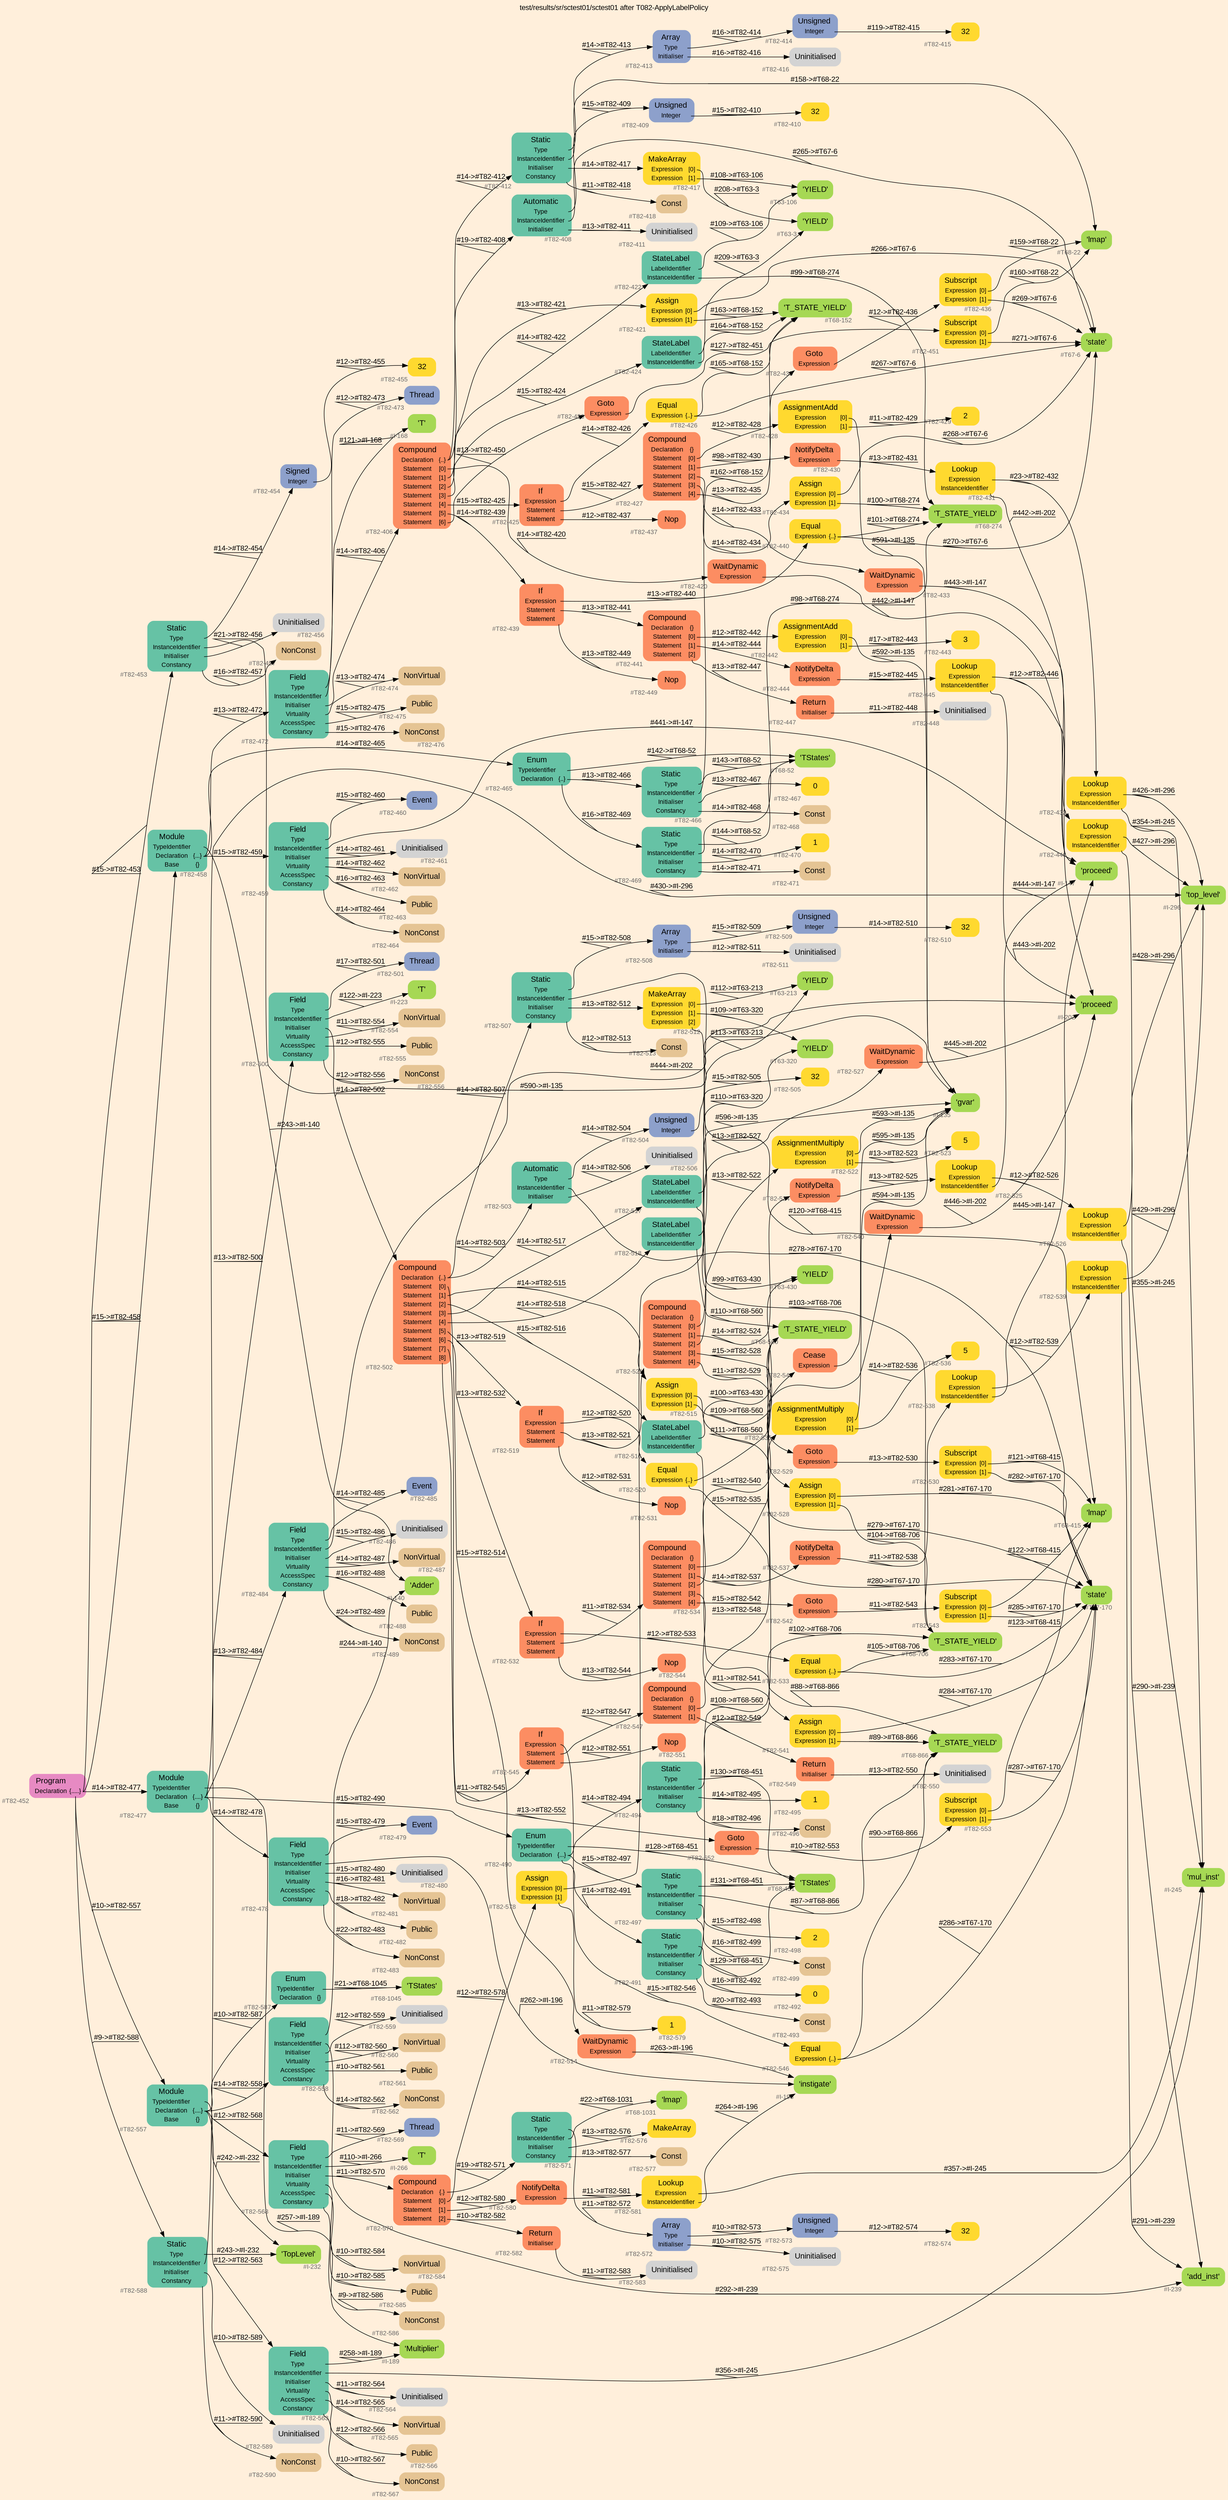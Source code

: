 digraph "test/results/sr/sctest01/sctest01 after T082-ApplyLabelPolicy" {
label = "test/results/sr/sctest01/sctest01 after T082-ApplyLabelPolicy"
labelloc = t
graph [
    rankdir = "LR"
    ranksep = 0.3
    bgcolor = antiquewhite1
    color = black
    fontcolor = black
    fontname = "Arial"
];
node [
    fontname = "Arial"
];
edge [
    fontname = "Arial"
];

// -------------------- node figure --------------------
// -------- block #T82-452 ----------
"#T82-452" [
    fillcolor = "/set28/4"
    xlabel = "#T82-452"
    fontsize = "12"
    fontcolor = grey40
    shape = "plaintext"
    label = <<TABLE BORDER="0" CELLBORDER="0" CELLSPACING="0">
     <TR><TD><FONT COLOR="black" POINT-SIZE="15">Program</FONT></TD></TR>
     <TR><TD><FONT COLOR="black" POINT-SIZE="12">Declaration</FONT></TD><TD PORT="port0"><FONT COLOR="black" POINT-SIZE="12">{.....}</FONT></TD></TR>
    </TABLE>>
    style = "rounded,filled"
];

// -------- block #T82-453 ----------
"#T82-453" [
    fillcolor = "/set28/1"
    xlabel = "#T82-453"
    fontsize = "12"
    fontcolor = grey40
    shape = "plaintext"
    label = <<TABLE BORDER="0" CELLBORDER="0" CELLSPACING="0">
     <TR><TD><FONT COLOR="black" POINT-SIZE="15">Static</FONT></TD></TR>
     <TR><TD><FONT COLOR="black" POINT-SIZE="12">Type</FONT></TD><TD PORT="port0"></TD></TR>
     <TR><TD><FONT COLOR="black" POINT-SIZE="12">InstanceIdentifier</FONT></TD><TD PORT="port1"></TD></TR>
     <TR><TD><FONT COLOR="black" POINT-SIZE="12">Initialiser</FONT></TD><TD PORT="port2"></TD></TR>
     <TR><TD><FONT COLOR="black" POINT-SIZE="12">Constancy</FONT></TD><TD PORT="port3"></TD></TR>
    </TABLE>>
    style = "rounded,filled"
];

// -------- block #T82-454 ----------
"#T82-454" [
    fillcolor = "/set28/3"
    xlabel = "#T82-454"
    fontsize = "12"
    fontcolor = grey40
    shape = "plaintext"
    label = <<TABLE BORDER="0" CELLBORDER="0" CELLSPACING="0">
     <TR><TD><FONT COLOR="black" POINT-SIZE="15">Signed</FONT></TD></TR>
     <TR><TD><FONT COLOR="black" POINT-SIZE="12">Integer</FONT></TD><TD PORT="port0"></TD></TR>
    </TABLE>>
    style = "rounded,filled"
];

// -------- block #T82-455 ----------
"#T82-455" [
    fillcolor = "/set28/6"
    xlabel = "#T82-455"
    fontsize = "12"
    fontcolor = grey40
    shape = "plaintext"
    label = <<TABLE BORDER="0" CELLBORDER="0" CELLSPACING="0">
     <TR><TD><FONT COLOR="black" POINT-SIZE="15">32</FONT></TD></TR>
    </TABLE>>
    style = "rounded,filled"
];

// -------- block #I-135 ----------
"#I-135" [
    fillcolor = "/set28/5"
    xlabel = "#I-135"
    fontsize = "12"
    fontcolor = grey40
    shape = "plaintext"
    label = <<TABLE BORDER="0" CELLBORDER="0" CELLSPACING="0">
     <TR><TD><FONT COLOR="black" POINT-SIZE="15">'gvar'</FONT></TD></TR>
    </TABLE>>
    style = "rounded,filled"
];

// -------- block #T82-456 ----------
"#T82-456" [
    xlabel = "#T82-456"
    fontsize = "12"
    fontcolor = grey40
    shape = "plaintext"
    label = <<TABLE BORDER="0" CELLBORDER="0" CELLSPACING="0">
     <TR><TD><FONT COLOR="black" POINT-SIZE="15">Uninitialised</FONT></TD></TR>
    </TABLE>>
    style = "rounded,filled"
];

// -------- block #T82-457 ----------
"#T82-457" [
    fillcolor = "/set28/7"
    xlabel = "#T82-457"
    fontsize = "12"
    fontcolor = grey40
    shape = "plaintext"
    label = <<TABLE BORDER="0" CELLBORDER="0" CELLSPACING="0">
     <TR><TD><FONT COLOR="black" POINT-SIZE="15">NonConst</FONT></TD></TR>
    </TABLE>>
    style = "rounded,filled"
];

// -------- block #T82-458 ----------
"#T82-458" [
    fillcolor = "/set28/1"
    xlabel = "#T82-458"
    fontsize = "12"
    fontcolor = grey40
    shape = "plaintext"
    label = <<TABLE BORDER="0" CELLBORDER="0" CELLSPACING="0">
     <TR><TD><FONT COLOR="black" POINT-SIZE="15">Module</FONT></TD></TR>
     <TR><TD><FONT COLOR="black" POINT-SIZE="12">TypeIdentifier</FONT></TD><TD PORT="port0"></TD></TR>
     <TR><TD><FONT COLOR="black" POINT-SIZE="12">Declaration</FONT></TD><TD PORT="port1"><FONT COLOR="black" POINT-SIZE="12">{...}</FONT></TD></TR>
     <TR><TD><FONT COLOR="black" POINT-SIZE="12">Base</FONT></TD><TD PORT="port2"><FONT COLOR="black" POINT-SIZE="12">{}</FONT></TD></TR>
    </TABLE>>
    style = "rounded,filled"
];

// -------- block #I-140 ----------
"#I-140" [
    fillcolor = "/set28/5"
    xlabel = "#I-140"
    fontsize = "12"
    fontcolor = grey40
    shape = "plaintext"
    label = <<TABLE BORDER="0" CELLBORDER="0" CELLSPACING="0">
     <TR><TD><FONT COLOR="black" POINT-SIZE="15">'Adder'</FONT></TD></TR>
    </TABLE>>
    style = "rounded,filled"
];

// -------- block #T82-459 ----------
"#T82-459" [
    fillcolor = "/set28/1"
    xlabel = "#T82-459"
    fontsize = "12"
    fontcolor = grey40
    shape = "plaintext"
    label = <<TABLE BORDER="0" CELLBORDER="0" CELLSPACING="0">
     <TR><TD><FONT COLOR="black" POINT-SIZE="15">Field</FONT></TD></TR>
     <TR><TD><FONT COLOR="black" POINT-SIZE="12">Type</FONT></TD><TD PORT="port0"></TD></TR>
     <TR><TD><FONT COLOR="black" POINT-SIZE="12">InstanceIdentifier</FONT></TD><TD PORT="port1"></TD></TR>
     <TR><TD><FONT COLOR="black" POINT-SIZE="12">Initialiser</FONT></TD><TD PORT="port2"></TD></TR>
     <TR><TD><FONT COLOR="black" POINT-SIZE="12">Virtuality</FONT></TD><TD PORT="port3"></TD></TR>
     <TR><TD><FONT COLOR="black" POINT-SIZE="12">AccessSpec</FONT></TD><TD PORT="port4"></TD></TR>
     <TR><TD><FONT COLOR="black" POINT-SIZE="12">Constancy</FONT></TD><TD PORT="port5"></TD></TR>
    </TABLE>>
    style = "rounded,filled"
];

// -------- block #T82-460 ----------
"#T82-460" [
    fillcolor = "/set28/3"
    xlabel = "#T82-460"
    fontsize = "12"
    fontcolor = grey40
    shape = "plaintext"
    label = <<TABLE BORDER="0" CELLBORDER="0" CELLSPACING="0">
     <TR><TD><FONT COLOR="black" POINT-SIZE="15">Event</FONT></TD></TR>
    </TABLE>>
    style = "rounded,filled"
];

// -------- block #I-147 ----------
"#I-147" [
    fillcolor = "/set28/5"
    xlabel = "#I-147"
    fontsize = "12"
    fontcolor = grey40
    shape = "plaintext"
    label = <<TABLE BORDER="0" CELLBORDER="0" CELLSPACING="0">
     <TR><TD><FONT COLOR="black" POINT-SIZE="15">'proceed'</FONT></TD></TR>
    </TABLE>>
    style = "rounded,filled"
];

// -------- block #T82-461 ----------
"#T82-461" [
    xlabel = "#T82-461"
    fontsize = "12"
    fontcolor = grey40
    shape = "plaintext"
    label = <<TABLE BORDER="0" CELLBORDER="0" CELLSPACING="0">
     <TR><TD><FONT COLOR="black" POINT-SIZE="15">Uninitialised</FONT></TD></TR>
    </TABLE>>
    style = "rounded,filled"
];

// -------- block #T82-462 ----------
"#T82-462" [
    fillcolor = "/set28/7"
    xlabel = "#T82-462"
    fontsize = "12"
    fontcolor = grey40
    shape = "plaintext"
    label = <<TABLE BORDER="0" CELLBORDER="0" CELLSPACING="0">
     <TR><TD><FONT COLOR="black" POINT-SIZE="15">NonVirtual</FONT></TD></TR>
    </TABLE>>
    style = "rounded,filled"
];

// -------- block #T82-463 ----------
"#T82-463" [
    fillcolor = "/set28/7"
    xlabel = "#T82-463"
    fontsize = "12"
    fontcolor = grey40
    shape = "plaintext"
    label = <<TABLE BORDER="0" CELLBORDER="0" CELLSPACING="0">
     <TR><TD><FONT COLOR="black" POINT-SIZE="15">Public</FONT></TD></TR>
    </TABLE>>
    style = "rounded,filled"
];

// -------- block #T82-464 ----------
"#T82-464" [
    fillcolor = "/set28/7"
    xlabel = "#T82-464"
    fontsize = "12"
    fontcolor = grey40
    shape = "plaintext"
    label = <<TABLE BORDER="0" CELLBORDER="0" CELLSPACING="0">
     <TR><TD><FONT COLOR="black" POINT-SIZE="15">NonConst</FONT></TD></TR>
    </TABLE>>
    style = "rounded,filled"
];

// -------- block #T82-465 ----------
"#T82-465" [
    fillcolor = "/set28/1"
    xlabel = "#T82-465"
    fontsize = "12"
    fontcolor = grey40
    shape = "plaintext"
    label = <<TABLE BORDER="0" CELLBORDER="0" CELLSPACING="0">
     <TR><TD><FONT COLOR="black" POINT-SIZE="15">Enum</FONT></TD></TR>
     <TR><TD><FONT COLOR="black" POINT-SIZE="12">TypeIdentifier</FONT></TD><TD PORT="port0"></TD></TR>
     <TR><TD><FONT COLOR="black" POINT-SIZE="12">Declaration</FONT></TD><TD PORT="port1"><FONT COLOR="black" POINT-SIZE="12">{..}</FONT></TD></TR>
    </TABLE>>
    style = "rounded,filled"
];

// -------- block #T68-52 ----------
"#T68-52" [
    fillcolor = "/set28/5"
    xlabel = "#T68-52"
    fontsize = "12"
    fontcolor = grey40
    shape = "plaintext"
    label = <<TABLE BORDER="0" CELLBORDER="0" CELLSPACING="0">
     <TR><TD><FONT COLOR="black" POINT-SIZE="15">'TStates'</FONT></TD></TR>
    </TABLE>>
    style = "rounded,filled"
];

// -------- block #T82-466 ----------
"#T82-466" [
    fillcolor = "/set28/1"
    xlabel = "#T82-466"
    fontsize = "12"
    fontcolor = grey40
    shape = "plaintext"
    label = <<TABLE BORDER="0" CELLBORDER="0" CELLSPACING="0">
     <TR><TD><FONT COLOR="black" POINT-SIZE="15">Static</FONT></TD></TR>
     <TR><TD><FONT COLOR="black" POINT-SIZE="12">Type</FONT></TD><TD PORT="port0"></TD></TR>
     <TR><TD><FONT COLOR="black" POINT-SIZE="12">InstanceIdentifier</FONT></TD><TD PORT="port1"></TD></TR>
     <TR><TD><FONT COLOR="black" POINT-SIZE="12">Initialiser</FONT></TD><TD PORT="port2"></TD></TR>
     <TR><TD><FONT COLOR="black" POINT-SIZE="12">Constancy</FONT></TD><TD PORT="port3"></TD></TR>
    </TABLE>>
    style = "rounded,filled"
];

// -------- block #T68-152 ----------
"#T68-152" [
    fillcolor = "/set28/5"
    xlabel = "#T68-152"
    fontsize = "12"
    fontcolor = grey40
    shape = "plaintext"
    label = <<TABLE BORDER="0" CELLBORDER="0" CELLSPACING="0">
     <TR><TD><FONT COLOR="black" POINT-SIZE="15">'T_STATE_YIELD'</FONT></TD></TR>
    </TABLE>>
    style = "rounded,filled"
];

// -------- block #T82-467 ----------
"#T82-467" [
    fillcolor = "/set28/6"
    xlabel = "#T82-467"
    fontsize = "12"
    fontcolor = grey40
    shape = "plaintext"
    label = <<TABLE BORDER="0" CELLBORDER="0" CELLSPACING="0">
     <TR><TD><FONT COLOR="black" POINT-SIZE="15">0</FONT></TD></TR>
    </TABLE>>
    style = "rounded,filled"
];

// -------- block #T82-468 ----------
"#T82-468" [
    fillcolor = "/set28/7"
    xlabel = "#T82-468"
    fontsize = "12"
    fontcolor = grey40
    shape = "plaintext"
    label = <<TABLE BORDER="0" CELLBORDER="0" CELLSPACING="0">
     <TR><TD><FONT COLOR="black" POINT-SIZE="15">Const</FONT></TD></TR>
    </TABLE>>
    style = "rounded,filled"
];

// -------- block #T82-469 ----------
"#T82-469" [
    fillcolor = "/set28/1"
    xlabel = "#T82-469"
    fontsize = "12"
    fontcolor = grey40
    shape = "plaintext"
    label = <<TABLE BORDER="0" CELLBORDER="0" CELLSPACING="0">
     <TR><TD><FONT COLOR="black" POINT-SIZE="15">Static</FONT></TD></TR>
     <TR><TD><FONT COLOR="black" POINT-SIZE="12">Type</FONT></TD><TD PORT="port0"></TD></TR>
     <TR><TD><FONT COLOR="black" POINT-SIZE="12">InstanceIdentifier</FONT></TD><TD PORT="port1"></TD></TR>
     <TR><TD><FONT COLOR="black" POINT-SIZE="12">Initialiser</FONT></TD><TD PORT="port2"></TD></TR>
     <TR><TD><FONT COLOR="black" POINT-SIZE="12">Constancy</FONT></TD><TD PORT="port3"></TD></TR>
    </TABLE>>
    style = "rounded,filled"
];

// -------- block #T68-274 ----------
"#T68-274" [
    fillcolor = "/set28/5"
    xlabel = "#T68-274"
    fontsize = "12"
    fontcolor = grey40
    shape = "plaintext"
    label = <<TABLE BORDER="0" CELLBORDER="0" CELLSPACING="0">
     <TR><TD><FONT COLOR="black" POINT-SIZE="15">'T_STATE_YIELD'</FONT></TD></TR>
    </TABLE>>
    style = "rounded,filled"
];

// -------- block #T82-470 ----------
"#T82-470" [
    fillcolor = "/set28/6"
    xlabel = "#T82-470"
    fontsize = "12"
    fontcolor = grey40
    shape = "plaintext"
    label = <<TABLE BORDER="0" CELLBORDER="0" CELLSPACING="0">
     <TR><TD><FONT COLOR="black" POINT-SIZE="15">1</FONT></TD></TR>
    </TABLE>>
    style = "rounded,filled"
];

// -------- block #T82-471 ----------
"#T82-471" [
    fillcolor = "/set28/7"
    xlabel = "#T82-471"
    fontsize = "12"
    fontcolor = grey40
    shape = "plaintext"
    label = <<TABLE BORDER="0" CELLBORDER="0" CELLSPACING="0">
     <TR><TD><FONT COLOR="black" POINT-SIZE="15">Const</FONT></TD></TR>
    </TABLE>>
    style = "rounded,filled"
];

// -------- block #T82-472 ----------
"#T82-472" [
    fillcolor = "/set28/1"
    xlabel = "#T82-472"
    fontsize = "12"
    fontcolor = grey40
    shape = "plaintext"
    label = <<TABLE BORDER="0" CELLBORDER="0" CELLSPACING="0">
     <TR><TD><FONT COLOR="black" POINT-SIZE="15">Field</FONT></TD></TR>
     <TR><TD><FONT COLOR="black" POINT-SIZE="12">Type</FONT></TD><TD PORT="port0"></TD></TR>
     <TR><TD><FONT COLOR="black" POINT-SIZE="12">InstanceIdentifier</FONT></TD><TD PORT="port1"></TD></TR>
     <TR><TD><FONT COLOR="black" POINT-SIZE="12">Initialiser</FONT></TD><TD PORT="port2"></TD></TR>
     <TR><TD><FONT COLOR="black" POINT-SIZE="12">Virtuality</FONT></TD><TD PORT="port3"></TD></TR>
     <TR><TD><FONT COLOR="black" POINT-SIZE="12">AccessSpec</FONT></TD><TD PORT="port4"></TD></TR>
     <TR><TD><FONT COLOR="black" POINT-SIZE="12">Constancy</FONT></TD><TD PORT="port5"></TD></TR>
    </TABLE>>
    style = "rounded,filled"
];

// -------- block #T82-473 ----------
"#T82-473" [
    fillcolor = "/set28/3"
    xlabel = "#T82-473"
    fontsize = "12"
    fontcolor = grey40
    shape = "plaintext"
    label = <<TABLE BORDER="0" CELLBORDER="0" CELLSPACING="0">
     <TR><TD><FONT COLOR="black" POINT-SIZE="15">Thread</FONT></TD></TR>
    </TABLE>>
    style = "rounded,filled"
];

// -------- block #I-168 ----------
"#I-168" [
    fillcolor = "/set28/5"
    xlabel = "#I-168"
    fontsize = "12"
    fontcolor = grey40
    shape = "plaintext"
    label = <<TABLE BORDER="0" CELLBORDER="0" CELLSPACING="0">
     <TR><TD><FONT COLOR="black" POINT-SIZE="15">'T'</FONT></TD></TR>
    </TABLE>>
    style = "rounded,filled"
];

// -------- block #T82-406 ----------
"#T82-406" [
    fillcolor = "/set28/2"
    xlabel = "#T82-406"
    fontsize = "12"
    fontcolor = grey40
    shape = "plaintext"
    label = <<TABLE BORDER="0" CELLBORDER="0" CELLSPACING="0">
     <TR><TD><FONT COLOR="black" POINT-SIZE="15">Compound</FONT></TD></TR>
     <TR><TD><FONT COLOR="black" POINT-SIZE="12">Declaration</FONT></TD><TD PORT="port0"><FONT COLOR="black" POINT-SIZE="12">{..}</FONT></TD></TR>
     <TR><TD><FONT COLOR="black" POINT-SIZE="12">Statement</FONT></TD><TD PORT="port1"><FONT COLOR="black" POINT-SIZE="12">[0]</FONT></TD></TR>
     <TR><TD><FONT COLOR="black" POINT-SIZE="12">Statement</FONT></TD><TD PORT="port2"><FONT COLOR="black" POINT-SIZE="12">[1]</FONT></TD></TR>
     <TR><TD><FONT COLOR="black" POINT-SIZE="12">Statement</FONT></TD><TD PORT="port3"><FONT COLOR="black" POINT-SIZE="12">[2]</FONT></TD></TR>
     <TR><TD><FONT COLOR="black" POINT-SIZE="12">Statement</FONT></TD><TD PORT="port4"><FONT COLOR="black" POINT-SIZE="12">[3]</FONT></TD></TR>
     <TR><TD><FONT COLOR="black" POINT-SIZE="12">Statement</FONT></TD><TD PORT="port5"><FONT COLOR="black" POINT-SIZE="12">[4]</FONT></TD></TR>
     <TR><TD><FONT COLOR="black" POINT-SIZE="12">Statement</FONT></TD><TD PORT="port6"><FONT COLOR="black" POINT-SIZE="12">[5]</FONT></TD></TR>
     <TR><TD><FONT COLOR="black" POINT-SIZE="12">Statement</FONT></TD><TD PORT="port7"><FONT COLOR="black" POINT-SIZE="12">[6]</FONT></TD></TR>
    </TABLE>>
    style = "rounded,filled"
];

// -------- block #T82-408 ----------
"#T82-408" [
    fillcolor = "/set28/1"
    xlabel = "#T82-408"
    fontsize = "12"
    fontcolor = grey40
    shape = "plaintext"
    label = <<TABLE BORDER="0" CELLBORDER="0" CELLSPACING="0">
     <TR><TD><FONT COLOR="black" POINT-SIZE="15">Automatic</FONT></TD></TR>
     <TR><TD><FONT COLOR="black" POINT-SIZE="12">Type</FONT></TD><TD PORT="port0"></TD></TR>
     <TR><TD><FONT COLOR="black" POINT-SIZE="12">InstanceIdentifier</FONT></TD><TD PORT="port1"></TD></TR>
     <TR><TD><FONT COLOR="black" POINT-SIZE="12">Initialiser</FONT></TD><TD PORT="port2"></TD></TR>
    </TABLE>>
    style = "rounded,filled"
];

// -------- block #T82-409 ----------
"#T82-409" [
    fillcolor = "/set28/3"
    xlabel = "#T82-409"
    fontsize = "12"
    fontcolor = grey40
    shape = "plaintext"
    label = <<TABLE BORDER="0" CELLBORDER="0" CELLSPACING="0">
     <TR><TD><FONT COLOR="black" POINT-SIZE="15">Unsigned</FONT></TD></TR>
     <TR><TD><FONT COLOR="black" POINT-SIZE="12">Integer</FONT></TD><TD PORT="port0"></TD></TR>
    </TABLE>>
    style = "rounded,filled"
];

// -------- block #T82-410 ----------
"#T82-410" [
    fillcolor = "/set28/6"
    xlabel = "#T82-410"
    fontsize = "12"
    fontcolor = grey40
    shape = "plaintext"
    label = <<TABLE BORDER="0" CELLBORDER="0" CELLSPACING="0">
     <TR><TD><FONT COLOR="black" POINT-SIZE="15">32</FONT></TD></TR>
    </TABLE>>
    style = "rounded,filled"
];

// -------- block #T67-6 ----------
"#T67-6" [
    fillcolor = "/set28/5"
    xlabel = "#T67-6"
    fontsize = "12"
    fontcolor = grey40
    shape = "plaintext"
    label = <<TABLE BORDER="0" CELLBORDER="0" CELLSPACING="0">
     <TR><TD><FONT COLOR="black" POINT-SIZE="15">'state'</FONT></TD></TR>
    </TABLE>>
    style = "rounded,filled"
];

// -------- block #T82-411 ----------
"#T82-411" [
    xlabel = "#T82-411"
    fontsize = "12"
    fontcolor = grey40
    shape = "plaintext"
    label = <<TABLE BORDER="0" CELLBORDER="0" CELLSPACING="0">
     <TR><TD><FONT COLOR="black" POINT-SIZE="15">Uninitialised</FONT></TD></TR>
    </TABLE>>
    style = "rounded,filled"
];

// -------- block #T82-412 ----------
"#T82-412" [
    fillcolor = "/set28/1"
    xlabel = "#T82-412"
    fontsize = "12"
    fontcolor = grey40
    shape = "plaintext"
    label = <<TABLE BORDER="0" CELLBORDER="0" CELLSPACING="0">
     <TR><TD><FONT COLOR="black" POINT-SIZE="15">Static</FONT></TD></TR>
     <TR><TD><FONT COLOR="black" POINT-SIZE="12">Type</FONT></TD><TD PORT="port0"></TD></TR>
     <TR><TD><FONT COLOR="black" POINT-SIZE="12">InstanceIdentifier</FONT></TD><TD PORT="port1"></TD></TR>
     <TR><TD><FONT COLOR="black" POINT-SIZE="12">Initialiser</FONT></TD><TD PORT="port2"></TD></TR>
     <TR><TD><FONT COLOR="black" POINT-SIZE="12">Constancy</FONT></TD><TD PORT="port3"></TD></TR>
    </TABLE>>
    style = "rounded,filled"
];

// -------- block #T82-413 ----------
"#T82-413" [
    fillcolor = "/set28/3"
    xlabel = "#T82-413"
    fontsize = "12"
    fontcolor = grey40
    shape = "plaintext"
    label = <<TABLE BORDER="0" CELLBORDER="0" CELLSPACING="0">
     <TR><TD><FONT COLOR="black" POINT-SIZE="15">Array</FONT></TD></TR>
     <TR><TD><FONT COLOR="black" POINT-SIZE="12">Type</FONT></TD><TD PORT="port0"></TD></TR>
     <TR><TD><FONT COLOR="black" POINT-SIZE="12">Initialiser</FONT></TD><TD PORT="port1"></TD></TR>
    </TABLE>>
    style = "rounded,filled"
];

// -------- block #T82-414 ----------
"#T82-414" [
    fillcolor = "/set28/3"
    xlabel = "#T82-414"
    fontsize = "12"
    fontcolor = grey40
    shape = "plaintext"
    label = <<TABLE BORDER="0" CELLBORDER="0" CELLSPACING="0">
     <TR><TD><FONT COLOR="black" POINT-SIZE="15">Unsigned</FONT></TD></TR>
     <TR><TD><FONT COLOR="black" POINT-SIZE="12">Integer</FONT></TD><TD PORT="port0"></TD></TR>
    </TABLE>>
    style = "rounded,filled"
];

// -------- block #T82-415 ----------
"#T82-415" [
    fillcolor = "/set28/6"
    xlabel = "#T82-415"
    fontsize = "12"
    fontcolor = grey40
    shape = "plaintext"
    label = <<TABLE BORDER="0" CELLBORDER="0" CELLSPACING="0">
     <TR><TD><FONT COLOR="black" POINT-SIZE="15">32</FONT></TD></TR>
    </TABLE>>
    style = "rounded,filled"
];

// -------- block #T82-416 ----------
"#T82-416" [
    xlabel = "#T82-416"
    fontsize = "12"
    fontcolor = grey40
    shape = "plaintext"
    label = <<TABLE BORDER="0" CELLBORDER="0" CELLSPACING="0">
     <TR><TD><FONT COLOR="black" POINT-SIZE="15">Uninitialised</FONT></TD></TR>
    </TABLE>>
    style = "rounded,filled"
];

// -------- block #T68-22 ----------
"#T68-22" [
    fillcolor = "/set28/5"
    xlabel = "#T68-22"
    fontsize = "12"
    fontcolor = grey40
    shape = "plaintext"
    label = <<TABLE BORDER="0" CELLBORDER="0" CELLSPACING="0">
     <TR><TD><FONT COLOR="black" POINT-SIZE="15">'lmap'</FONT></TD></TR>
    </TABLE>>
    style = "rounded,filled"
];

// -------- block #T82-417 ----------
"#T82-417" [
    fillcolor = "/set28/6"
    xlabel = "#T82-417"
    fontsize = "12"
    fontcolor = grey40
    shape = "plaintext"
    label = <<TABLE BORDER="0" CELLBORDER="0" CELLSPACING="0">
     <TR><TD><FONT COLOR="black" POINT-SIZE="15">MakeArray</FONT></TD></TR>
     <TR><TD><FONT COLOR="black" POINT-SIZE="12">Expression</FONT></TD><TD PORT="port0"><FONT COLOR="black" POINT-SIZE="12">[0]</FONT></TD></TR>
     <TR><TD><FONT COLOR="black" POINT-SIZE="12">Expression</FONT></TD><TD PORT="port1"><FONT COLOR="black" POINT-SIZE="12">[1]</FONT></TD></TR>
    </TABLE>>
    style = "rounded,filled"
];

// -------- block #T63-3 ----------
"#T63-3" [
    fillcolor = "/set28/5"
    xlabel = "#T63-3"
    fontsize = "12"
    fontcolor = grey40
    shape = "plaintext"
    label = <<TABLE BORDER="0" CELLBORDER="0" CELLSPACING="0">
     <TR><TD><FONT COLOR="black" POINT-SIZE="15">'YIELD'</FONT></TD></TR>
    </TABLE>>
    style = "rounded,filled"
];

// -------- block #T63-106 ----------
"#T63-106" [
    fillcolor = "/set28/5"
    xlabel = "#T63-106"
    fontsize = "12"
    fontcolor = grey40
    shape = "plaintext"
    label = <<TABLE BORDER="0" CELLBORDER="0" CELLSPACING="0">
     <TR><TD><FONT COLOR="black" POINT-SIZE="15">'YIELD'</FONT></TD></TR>
    </TABLE>>
    style = "rounded,filled"
];

// -------- block #T82-418 ----------
"#T82-418" [
    fillcolor = "/set28/7"
    xlabel = "#T82-418"
    fontsize = "12"
    fontcolor = grey40
    shape = "plaintext"
    label = <<TABLE BORDER="0" CELLBORDER="0" CELLSPACING="0">
     <TR><TD><FONT COLOR="black" POINT-SIZE="15">Const</FONT></TD></TR>
    </TABLE>>
    style = "rounded,filled"
];

// -------- block #T82-420 ----------
"#T82-420" [
    fillcolor = "/set28/2"
    xlabel = "#T82-420"
    fontsize = "12"
    fontcolor = grey40
    shape = "plaintext"
    label = <<TABLE BORDER="0" CELLBORDER="0" CELLSPACING="0">
     <TR><TD><FONT COLOR="black" POINT-SIZE="15">WaitDynamic</FONT></TD></TR>
     <TR><TD><FONT COLOR="black" POINT-SIZE="12">Expression</FONT></TD><TD PORT="port0"></TD></TR>
    </TABLE>>
    style = "rounded,filled"
];

// -------- block #T82-421 ----------
"#T82-421" [
    fillcolor = "/set28/6"
    xlabel = "#T82-421"
    fontsize = "12"
    fontcolor = grey40
    shape = "plaintext"
    label = <<TABLE BORDER="0" CELLBORDER="0" CELLSPACING="0">
     <TR><TD><FONT COLOR="black" POINT-SIZE="15">Assign</FONT></TD></TR>
     <TR><TD><FONT COLOR="black" POINT-SIZE="12">Expression</FONT></TD><TD PORT="port0"><FONT COLOR="black" POINT-SIZE="12">[0]</FONT></TD></TR>
     <TR><TD><FONT COLOR="black" POINT-SIZE="12">Expression</FONT></TD><TD PORT="port1"><FONT COLOR="black" POINT-SIZE="12">[1]</FONT></TD></TR>
    </TABLE>>
    style = "rounded,filled"
];

// -------- block #T82-422 ----------
"#T82-422" [
    fillcolor = "/set28/1"
    xlabel = "#T82-422"
    fontsize = "12"
    fontcolor = grey40
    shape = "plaintext"
    label = <<TABLE BORDER="0" CELLBORDER="0" CELLSPACING="0">
     <TR><TD><FONT COLOR="black" POINT-SIZE="15">StateLabel</FONT></TD></TR>
     <TR><TD><FONT COLOR="black" POINT-SIZE="12">LabelIdentifier</FONT></TD><TD PORT="port0"></TD></TR>
     <TR><TD><FONT COLOR="black" POINT-SIZE="12">InstanceIdentifier</FONT></TD><TD PORT="port1"></TD></TR>
    </TABLE>>
    style = "rounded,filled"
];

// -------- block #T82-424 ----------
"#T82-424" [
    fillcolor = "/set28/1"
    xlabel = "#T82-424"
    fontsize = "12"
    fontcolor = grey40
    shape = "plaintext"
    label = <<TABLE BORDER="0" CELLBORDER="0" CELLSPACING="0">
     <TR><TD><FONT COLOR="black" POINT-SIZE="15">StateLabel</FONT></TD></TR>
     <TR><TD><FONT COLOR="black" POINT-SIZE="12">LabelIdentifier</FONT></TD><TD PORT="port0"></TD></TR>
     <TR><TD><FONT COLOR="black" POINT-SIZE="12">InstanceIdentifier</FONT></TD><TD PORT="port1"></TD></TR>
    </TABLE>>
    style = "rounded,filled"
];

// -------- block #T82-425 ----------
"#T82-425" [
    fillcolor = "/set28/2"
    xlabel = "#T82-425"
    fontsize = "12"
    fontcolor = grey40
    shape = "plaintext"
    label = <<TABLE BORDER="0" CELLBORDER="0" CELLSPACING="0">
     <TR><TD><FONT COLOR="black" POINT-SIZE="15">If</FONT></TD></TR>
     <TR><TD><FONT COLOR="black" POINT-SIZE="12">Expression</FONT></TD><TD PORT="port0"></TD></TR>
     <TR><TD><FONT COLOR="black" POINT-SIZE="12">Statement</FONT></TD><TD PORT="port1"></TD></TR>
     <TR><TD><FONT COLOR="black" POINT-SIZE="12">Statement</FONT></TD><TD PORT="port2"></TD></TR>
    </TABLE>>
    style = "rounded,filled"
];

// -------- block #T82-426 ----------
"#T82-426" [
    fillcolor = "/set28/6"
    xlabel = "#T82-426"
    fontsize = "12"
    fontcolor = grey40
    shape = "plaintext"
    label = <<TABLE BORDER="0" CELLBORDER="0" CELLSPACING="0">
     <TR><TD><FONT COLOR="black" POINT-SIZE="15">Equal</FONT></TD></TR>
     <TR><TD><FONT COLOR="black" POINT-SIZE="12">Expression</FONT></TD><TD PORT="port0"><FONT COLOR="black" POINT-SIZE="12">{..}</FONT></TD></TR>
    </TABLE>>
    style = "rounded,filled"
];

// -------- block #T82-427 ----------
"#T82-427" [
    fillcolor = "/set28/2"
    xlabel = "#T82-427"
    fontsize = "12"
    fontcolor = grey40
    shape = "plaintext"
    label = <<TABLE BORDER="0" CELLBORDER="0" CELLSPACING="0">
     <TR><TD><FONT COLOR="black" POINT-SIZE="15">Compound</FONT></TD></TR>
     <TR><TD><FONT COLOR="black" POINT-SIZE="12">Declaration</FONT></TD><TD PORT="port0"><FONT COLOR="black" POINT-SIZE="12">{}</FONT></TD></TR>
     <TR><TD><FONT COLOR="black" POINT-SIZE="12">Statement</FONT></TD><TD PORT="port1"><FONT COLOR="black" POINT-SIZE="12">[0]</FONT></TD></TR>
     <TR><TD><FONT COLOR="black" POINT-SIZE="12">Statement</FONT></TD><TD PORT="port2"><FONT COLOR="black" POINT-SIZE="12">[1]</FONT></TD></TR>
     <TR><TD><FONT COLOR="black" POINT-SIZE="12">Statement</FONT></TD><TD PORT="port3"><FONT COLOR="black" POINT-SIZE="12">[2]</FONT></TD></TR>
     <TR><TD><FONT COLOR="black" POINT-SIZE="12">Statement</FONT></TD><TD PORT="port4"><FONT COLOR="black" POINT-SIZE="12">[3]</FONT></TD></TR>
     <TR><TD><FONT COLOR="black" POINT-SIZE="12">Statement</FONT></TD><TD PORT="port5"><FONT COLOR="black" POINT-SIZE="12">[4]</FONT></TD></TR>
    </TABLE>>
    style = "rounded,filled"
];

// -------- block #T82-428 ----------
"#T82-428" [
    fillcolor = "/set28/6"
    xlabel = "#T82-428"
    fontsize = "12"
    fontcolor = grey40
    shape = "plaintext"
    label = <<TABLE BORDER="0" CELLBORDER="0" CELLSPACING="0">
     <TR><TD><FONT COLOR="black" POINT-SIZE="15">AssignmentAdd</FONT></TD></TR>
     <TR><TD><FONT COLOR="black" POINT-SIZE="12">Expression</FONT></TD><TD PORT="port0"><FONT COLOR="black" POINT-SIZE="12">[0]</FONT></TD></TR>
     <TR><TD><FONT COLOR="black" POINT-SIZE="12">Expression</FONT></TD><TD PORT="port1"><FONT COLOR="black" POINT-SIZE="12">[1]</FONT></TD></TR>
    </TABLE>>
    style = "rounded,filled"
];

// -------- block #T82-429 ----------
"#T82-429" [
    fillcolor = "/set28/6"
    xlabel = "#T82-429"
    fontsize = "12"
    fontcolor = grey40
    shape = "plaintext"
    label = <<TABLE BORDER="0" CELLBORDER="0" CELLSPACING="0">
     <TR><TD><FONT COLOR="black" POINT-SIZE="15">2</FONT></TD></TR>
    </TABLE>>
    style = "rounded,filled"
];

// -------- block #T82-430 ----------
"#T82-430" [
    fillcolor = "/set28/2"
    xlabel = "#T82-430"
    fontsize = "12"
    fontcolor = grey40
    shape = "plaintext"
    label = <<TABLE BORDER="0" CELLBORDER="0" CELLSPACING="0">
     <TR><TD><FONT COLOR="black" POINT-SIZE="15">NotifyDelta</FONT></TD></TR>
     <TR><TD><FONT COLOR="black" POINT-SIZE="12">Expression</FONT></TD><TD PORT="port0"></TD></TR>
    </TABLE>>
    style = "rounded,filled"
];

// -------- block #T82-431 ----------
"#T82-431" [
    fillcolor = "/set28/6"
    xlabel = "#T82-431"
    fontsize = "12"
    fontcolor = grey40
    shape = "plaintext"
    label = <<TABLE BORDER="0" CELLBORDER="0" CELLSPACING="0">
     <TR><TD><FONT COLOR="black" POINT-SIZE="15">Lookup</FONT></TD></TR>
     <TR><TD><FONT COLOR="black" POINT-SIZE="12">Expression</FONT></TD><TD PORT="port0"></TD></TR>
     <TR><TD><FONT COLOR="black" POINT-SIZE="12">InstanceIdentifier</FONT></TD><TD PORT="port1"></TD></TR>
    </TABLE>>
    style = "rounded,filled"
];

// -------- block #T82-432 ----------
"#T82-432" [
    fillcolor = "/set28/6"
    xlabel = "#T82-432"
    fontsize = "12"
    fontcolor = grey40
    shape = "plaintext"
    label = <<TABLE BORDER="0" CELLBORDER="0" CELLSPACING="0">
     <TR><TD><FONT COLOR="black" POINT-SIZE="15">Lookup</FONT></TD></TR>
     <TR><TD><FONT COLOR="black" POINT-SIZE="12">Expression</FONT></TD><TD PORT="port0"></TD></TR>
     <TR><TD><FONT COLOR="black" POINT-SIZE="12">InstanceIdentifier</FONT></TD><TD PORT="port1"></TD></TR>
    </TABLE>>
    style = "rounded,filled"
];

// -------- block #I-296 ----------
"#I-296" [
    fillcolor = "/set28/5"
    xlabel = "#I-296"
    fontsize = "12"
    fontcolor = grey40
    shape = "plaintext"
    label = <<TABLE BORDER="0" CELLBORDER="0" CELLSPACING="0">
     <TR><TD><FONT COLOR="black" POINT-SIZE="15">'top_level'</FONT></TD></TR>
    </TABLE>>
    style = "rounded,filled"
];

// -------- block #I-245 ----------
"#I-245" [
    fillcolor = "/set28/5"
    xlabel = "#I-245"
    fontsize = "12"
    fontcolor = grey40
    shape = "plaintext"
    label = <<TABLE BORDER="0" CELLBORDER="0" CELLSPACING="0">
     <TR><TD><FONT COLOR="black" POINT-SIZE="15">'mul_inst'</FONT></TD></TR>
    </TABLE>>
    style = "rounded,filled"
];

// -------- block #I-202 ----------
"#I-202" [
    fillcolor = "/set28/5"
    xlabel = "#I-202"
    fontsize = "12"
    fontcolor = grey40
    shape = "plaintext"
    label = <<TABLE BORDER="0" CELLBORDER="0" CELLSPACING="0">
     <TR><TD><FONT COLOR="black" POINT-SIZE="15">'proceed'</FONT></TD></TR>
    </TABLE>>
    style = "rounded,filled"
];

// -------- block #T82-433 ----------
"#T82-433" [
    fillcolor = "/set28/2"
    xlabel = "#T82-433"
    fontsize = "12"
    fontcolor = grey40
    shape = "plaintext"
    label = <<TABLE BORDER="0" CELLBORDER="0" CELLSPACING="0">
     <TR><TD><FONT COLOR="black" POINT-SIZE="15">WaitDynamic</FONT></TD></TR>
     <TR><TD><FONT COLOR="black" POINT-SIZE="12">Expression</FONT></TD><TD PORT="port0"></TD></TR>
    </TABLE>>
    style = "rounded,filled"
];

// -------- block #T82-434 ----------
"#T82-434" [
    fillcolor = "/set28/6"
    xlabel = "#T82-434"
    fontsize = "12"
    fontcolor = grey40
    shape = "plaintext"
    label = <<TABLE BORDER="0" CELLBORDER="0" CELLSPACING="0">
     <TR><TD><FONT COLOR="black" POINT-SIZE="15">Assign</FONT></TD></TR>
     <TR><TD><FONT COLOR="black" POINT-SIZE="12">Expression</FONT></TD><TD PORT="port0"><FONT COLOR="black" POINT-SIZE="12">[0]</FONT></TD></TR>
     <TR><TD><FONT COLOR="black" POINT-SIZE="12">Expression</FONT></TD><TD PORT="port1"><FONT COLOR="black" POINT-SIZE="12">[1]</FONT></TD></TR>
    </TABLE>>
    style = "rounded,filled"
];

// -------- block #T82-435 ----------
"#T82-435" [
    fillcolor = "/set28/2"
    xlabel = "#T82-435"
    fontsize = "12"
    fontcolor = grey40
    shape = "plaintext"
    label = <<TABLE BORDER="0" CELLBORDER="0" CELLSPACING="0">
     <TR><TD><FONT COLOR="black" POINT-SIZE="15">Goto</FONT></TD></TR>
     <TR><TD><FONT COLOR="black" POINT-SIZE="12">Expression</FONT></TD><TD PORT="port0"></TD></TR>
    </TABLE>>
    style = "rounded,filled"
];

// -------- block #T82-436 ----------
"#T82-436" [
    fillcolor = "/set28/6"
    xlabel = "#T82-436"
    fontsize = "12"
    fontcolor = grey40
    shape = "plaintext"
    label = <<TABLE BORDER="0" CELLBORDER="0" CELLSPACING="0">
     <TR><TD><FONT COLOR="black" POINT-SIZE="15">Subscript</FONT></TD></TR>
     <TR><TD><FONT COLOR="black" POINT-SIZE="12">Expression</FONT></TD><TD PORT="port0"><FONT COLOR="black" POINT-SIZE="12">[0]</FONT></TD></TR>
     <TR><TD><FONT COLOR="black" POINT-SIZE="12">Expression</FONT></TD><TD PORT="port1"><FONT COLOR="black" POINT-SIZE="12">[1]</FONT></TD></TR>
    </TABLE>>
    style = "rounded,filled"
];

// -------- block #T82-437 ----------
"#T82-437" [
    fillcolor = "/set28/2"
    xlabel = "#T82-437"
    fontsize = "12"
    fontcolor = grey40
    shape = "plaintext"
    label = <<TABLE BORDER="0" CELLBORDER="0" CELLSPACING="0">
     <TR><TD><FONT COLOR="black" POINT-SIZE="15">Nop</FONT></TD></TR>
    </TABLE>>
    style = "rounded,filled"
];

// -------- block #T82-439 ----------
"#T82-439" [
    fillcolor = "/set28/2"
    xlabel = "#T82-439"
    fontsize = "12"
    fontcolor = grey40
    shape = "plaintext"
    label = <<TABLE BORDER="0" CELLBORDER="0" CELLSPACING="0">
     <TR><TD><FONT COLOR="black" POINT-SIZE="15">If</FONT></TD></TR>
     <TR><TD><FONT COLOR="black" POINT-SIZE="12">Expression</FONT></TD><TD PORT="port0"></TD></TR>
     <TR><TD><FONT COLOR="black" POINT-SIZE="12">Statement</FONT></TD><TD PORT="port1"></TD></TR>
     <TR><TD><FONT COLOR="black" POINT-SIZE="12">Statement</FONT></TD><TD PORT="port2"></TD></TR>
    </TABLE>>
    style = "rounded,filled"
];

// -------- block #T82-440 ----------
"#T82-440" [
    fillcolor = "/set28/6"
    xlabel = "#T82-440"
    fontsize = "12"
    fontcolor = grey40
    shape = "plaintext"
    label = <<TABLE BORDER="0" CELLBORDER="0" CELLSPACING="0">
     <TR><TD><FONT COLOR="black" POINT-SIZE="15">Equal</FONT></TD></TR>
     <TR><TD><FONT COLOR="black" POINT-SIZE="12">Expression</FONT></TD><TD PORT="port0"><FONT COLOR="black" POINT-SIZE="12">{..}</FONT></TD></TR>
    </TABLE>>
    style = "rounded,filled"
];

// -------- block #T82-441 ----------
"#T82-441" [
    fillcolor = "/set28/2"
    xlabel = "#T82-441"
    fontsize = "12"
    fontcolor = grey40
    shape = "plaintext"
    label = <<TABLE BORDER="0" CELLBORDER="0" CELLSPACING="0">
     <TR><TD><FONT COLOR="black" POINT-SIZE="15">Compound</FONT></TD></TR>
     <TR><TD><FONT COLOR="black" POINT-SIZE="12">Declaration</FONT></TD><TD PORT="port0"><FONT COLOR="black" POINT-SIZE="12">{}</FONT></TD></TR>
     <TR><TD><FONT COLOR="black" POINT-SIZE="12">Statement</FONT></TD><TD PORT="port1"><FONT COLOR="black" POINT-SIZE="12">[0]</FONT></TD></TR>
     <TR><TD><FONT COLOR="black" POINT-SIZE="12">Statement</FONT></TD><TD PORT="port2"><FONT COLOR="black" POINT-SIZE="12">[1]</FONT></TD></TR>
     <TR><TD><FONT COLOR="black" POINT-SIZE="12">Statement</FONT></TD><TD PORT="port3"><FONT COLOR="black" POINT-SIZE="12">[2]</FONT></TD></TR>
    </TABLE>>
    style = "rounded,filled"
];

// -------- block #T82-442 ----------
"#T82-442" [
    fillcolor = "/set28/6"
    xlabel = "#T82-442"
    fontsize = "12"
    fontcolor = grey40
    shape = "plaintext"
    label = <<TABLE BORDER="0" CELLBORDER="0" CELLSPACING="0">
     <TR><TD><FONT COLOR="black" POINT-SIZE="15">AssignmentAdd</FONT></TD></TR>
     <TR><TD><FONT COLOR="black" POINT-SIZE="12">Expression</FONT></TD><TD PORT="port0"><FONT COLOR="black" POINT-SIZE="12">[0]</FONT></TD></TR>
     <TR><TD><FONT COLOR="black" POINT-SIZE="12">Expression</FONT></TD><TD PORT="port1"><FONT COLOR="black" POINT-SIZE="12">[1]</FONT></TD></TR>
    </TABLE>>
    style = "rounded,filled"
];

// -------- block #T82-443 ----------
"#T82-443" [
    fillcolor = "/set28/6"
    xlabel = "#T82-443"
    fontsize = "12"
    fontcolor = grey40
    shape = "plaintext"
    label = <<TABLE BORDER="0" CELLBORDER="0" CELLSPACING="0">
     <TR><TD><FONT COLOR="black" POINT-SIZE="15">3</FONT></TD></TR>
    </TABLE>>
    style = "rounded,filled"
];

// -------- block #T82-444 ----------
"#T82-444" [
    fillcolor = "/set28/2"
    xlabel = "#T82-444"
    fontsize = "12"
    fontcolor = grey40
    shape = "plaintext"
    label = <<TABLE BORDER="0" CELLBORDER="0" CELLSPACING="0">
     <TR><TD><FONT COLOR="black" POINT-SIZE="15">NotifyDelta</FONT></TD></TR>
     <TR><TD><FONT COLOR="black" POINT-SIZE="12">Expression</FONT></TD><TD PORT="port0"></TD></TR>
    </TABLE>>
    style = "rounded,filled"
];

// -------- block #T82-445 ----------
"#T82-445" [
    fillcolor = "/set28/6"
    xlabel = "#T82-445"
    fontsize = "12"
    fontcolor = grey40
    shape = "plaintext"
    label = <<TABLE BORDER="0" CELLBORDER="0" CELLSPACING="0">
     <TR><TD><FONT COLOR="black" POINT-SIZE="15">Lookup</FONT></TD></TR>
     <TR><TD><FONT COLOR="black" POINT-SIZE="12">Expression</FONT></TD><TD PORT="port0"></TD></TR>
     <TR><TD><FONT COLOR="black" POINT-SIZE="12">InstanceIdentifier</FONT></TD><TD PORT="port1"></TD></TR>
    </TABLE>>
    style = "rounded,filled"
];

// -------- block #T82-446 ----------
"#T82-446" [
    fillcolor = "/set28/6"
    xlabel = "#T82-446"
    fontsize = "12"
    fontcolor = grey40
    shape = "plaintext"
    label = <<TABLE BORDER="0" CELLBORDER="0" CELLSPACING="0">
     <TR><TD><FONT COLOR="black" POINT-SIZE="15">Lookup</FONT></TD></TR>
     <TR><TD><FONT COLOR="black" POINT-SIZE="12">Expression</FONT></TD><TD PORT="port0"></TD></TR>
     <TR><TD><FONT COLOR="black" POINT-SIZE="12">InstanceIdentifier</FONT></TD><TD PORT="port1"></TD></TR>
    </TABLE>>
    style = "rounded,filled"
];

// -------- block #T82-447 ----------
"#T82-447" [
    fillcolor = "/set28/2"
    xlabel = "#T82-447"
    fontsize = "12"
    fontcolor = grey40
    shape = "plaintext"
    label = <<TABLE BORDER="0" CELLBORDER="0" CELLSPACING="0">
     <TR><TD><FONT COLOR="black" POINT-SIZE="15">Return</FONT></TD></TR>
     <TR><TD><FONT COLOR="black" POINT-SIZE="12">Initialiser</FONT></TD><TD PORT="port0"></TD></TR>
    </TABLE>>
    style = "rounded,filled"
];

// -------- block #T82-448 ----------
"#T82-448" [
    xlabel = "#T82-448"
    fontsize = "12"
    fontcolor = grey40
    shape = "plaintext"
    label = <<TABLE BORDER="0" CELLBORDER="0" CELLSPACING="0">
     <TR><TD><FONT COLOR="black" POINT-SIZE="15">Uninitialised</FONT></TD></TR>
    </TABLE>>
    style = "rounded,filled"
];

// -------- block #T82-449 ----------
"#T82-449" [
    fillcolor = "/set28/2"
    xlabel = "#T82-449"
    fontsize = "12"
    fontcolor = grey40
    shape = "plaintext"
    label = <<TABLE BORDER="0" CELLBORDER="0" CELLSPACING="0">
     <TR><TD><FONT COLOR="black" POINT-SIZE="15">Nop</FONT></TD></TR>
    </TABLE>>
    style = "rounded,filled"
];

// -------- block #T82-450 ----------
"#T82-450" [
    fillcolor = "/set28/2"
    xlabel = "#T82-450"
    fontsize = "12"
    fontcolor = grey40
    shape = "plaintext"
    label = <<TABLE BORDER="0" CELLBORDER="0" CELLSPACING="0">
     <TR><TD><FONT COLOR="black" POINT-SIZE="15">Goto</FONT></TD></TR>
     <TR><TD><FONT COLOR="black" POINT-SIZE="12">Expression</FONT></TD><TD PORT="port0"></TD></TR>
    </TABLE>>
    style = "rounded,filled"
];

// -------- block #T82-451 ----------
"#T82-451" [
    fillcolor = "/set28/6"
    xlabel = "#T82-451"
    fontsize = "12"
    fontcolor = grey40
    shape = "plaintext"
    label = <<TABLE BORDER="0" CELLBORDER="0" CELLSPACING="0">
     <TR><TD><FONT COLOR="black" POINT-SIZE="15">Subscript</FONT></TD></TR>
     <TR><TD><FONT COLOR="black" POINT-SIZE="12">Expression</FONT></TD><TD PORT="port0"><FONT COLOR="black" POINT-SIZE="12">[0]</FONT></TD></TR>
     <TR><TD><FONT COLOR="black" POINT-SIZE="12">Expression</FONT></TD><TD PORT="port1"><FONT COLOR="black" POINT-SIZE="12">[1]</FONT></TD></TR>
    </TABLE>>
    style = "rounded,filled"
];

// -------- block #T82-474 ----------
"#T82-474" [
    fillcolor = "/set28/7"
    xlabel = "#T82-474"
    fontsize = "12"
    fontcolor = grey40
    shape = "plaintext"
    label = <<TABLE BORDER="0" CELLBORDER="0" CELLSPACING="0">
     <TR><TD><FONT COLOR="black" POINT-SIZE="15">NonVirtual</FONT></TD></TR>
    </TABLE>>
    style = "rounded,filled"
];

// -------- block #T82-475 ----------
"#T82-475" [
    fillcolor = "/set28/7"
    xlabel = "#T82-475"
    fontsize = "12"
    fontcolor = grey40
    shape = "plaintext"
    label = <<TABLE BORDER="0" CELLBORDER="0" CELLSPACING="0">
     <TR><TD><FONT COLOR="black" POINT-SIZE="15">Public</FONT></TD></TR>
    </TABLE>>
    style = "rounded,filled"
];

// -------- block #T82-476 ----------
"#T82-476" [
    fillcolor = "/set28/7"
    xlabel = "#T82-476"
    fontsize = "12"
    fontcolor = grey40
    shape = "plaintext"
    label = <<TABLE BORDER="0" CELLBORDER="0" CELLSPACING="0">
     <TR><TD><FONT COLOR="black" POINT-SIZE="15">NonConst</FONT></TD></TR>
    </TABLE>>
    style = "rounded,filled"
];

// -------- block #T82-477 ----------
"#T82-477" [
    fillcolor = "/set28/1"
    xlabel = "#T82-477"
    fontsize = "12"
    fontcolor = grey40
    shape = "plaintext"
    label = <<TABLE BORDER="0" CELLBORDER="0" CELLSPACING="0">
     <TR><TD><FONT COLOR="black" POINT-SIZE="15">Module</FONT></TD></TR>
     <TR><TD><FONT COLOR="black" POINT-SIZE="12">TypeIdentifier</FONT></TD><TD PORT="port0"></TD></TR>
     <TR><TD><FONT COLOR="black" POINT-SIZE="12">Declaration</FONT></TD><TD PORT="port1"><FONT COLOR="black" POINT-SIZE="12">{....}</FONT></TD></TR>
     <TR><TD><FONT COLOR="black" POINT-SIZE="12">Base</FONT></TD><TD PORT="port2"><FONT COLOR="black" POINT-SIZE="12">{}</FONT></TD></TR>
    </TABLE>>
    style = "rounded,filled"
];

// -------- block #I-189 ----------
"#I-189" [
    fillcolor = "/set28/5"
    xlabel = "#I-189"
    fontsize = "12"
    fontcolor = grey40
    shape = "plaintext"
    label = <<TABLE BORDER="0" CELLBORDER="0" CELLSPACING="0">
     <TR><TD><FONT COLOR="black" POINT-SIZE="15">'Multiplier'</FONT></TD></TR>
    </TABLE>>
    style = "rounded,filled"
];

// -------- block #T82-478 ----------
"#T82-478" [
    fillcolor = "/set28/1"
    xlabel = "#T82-478"
    fontsize = "12"
    fontcolor = grey40
    shape = "plaintext"
    label = <<TABLE BORDER="0" CELLBORDER="0" CELLSPACING="0">
     <TR><TD><FONT COLOR="black" POINT-SIZE="15">Field</FONT></TD></TR>
     <TR><TD><FONT COLOR="black" POINT-SIZE="12">Type</FONT></TD><TD PORT="port0"></TD></TR>
     <TR><TD><FONT COLOR="black" POINT-SIZE="12">InstanceIdentifier</FONT></TD><TD PORT="port1"></TD></TR>
     <TR><TD><FONT COLOR="black" POINT-SIZE="12">Initialiser</FONT></TD><TD PORT="port2"></TD></TR>
     <TR><TD><FONT COLOR="black" POINT-SIZE="12">Virtuality</FONT></TD><TD PORT="port3"></TD></TR>
     <TR><TD><FONT COLOR="black" POINT-SIZE="12">AccessSpec</FONT></TD><TD PORT="port4"></TD></TR>
     <TR><TD><FONT COLOR="black" POINT-SIZE="12">Constancy</FONT></TD><TD PORT="port5"></TD></TR>
    </TABLE>>
    style = "rounded,filled"
];

// -------- block #T82-479 ----------
"#T82-479" [
    fillcolor = "/set28/3"
    xlabel = "#T82-479"
    fontsize = "12"
    fontcolor = grey40
    shape = "plaintext"
    label = <<TABLE BORDER="0" CELLBORDER="0" CELLSPACING="0">
     <TR><TD><FONT COLOR="black" POINT-SIZE="15">Event</FONT></TD></TR>
    </TABLE>>
    style = "rounded,filled"
];

// -------- block #I-196 ----------
"#I-196" [
    fillcolor = "/set28/5"
    xlabel = "#I-196"
    fontsize = "12"
    fontcolor = grey40
    shape = "plaintext"
    label = <<TABLE BORDER="0" CELLBORDER="0" CELLSPACING="0">
     <TR><TD><FONT COLOR="black" POINT-SIZE="15">'instigate'</FONT></TD></TR>
    </TABLE>>
    style = "rounded,filled"
];

// -------- block #T82-480 ----------
"#T82-480" [
    xlabel = "#T82-480"
    fontsize = "12"
    fontcolor = grey40
    shape = "plaintext"
    label = <<TABLE BORDER="0" CELLBORDER="0" CELLSPACING="0">
     <TR><TD><FONT COLOR="black" POINT-SIZE="15">Uninitialised</FONT></TD></TR>
    </TABLE>>
    style = "rounded,filled"
];

// -------- block #T82-481 ----------
"#T82-481" [
    fillcolor = "/set28/7"
    xlabel = "#T82-481"
    fontsize = "12"
    fontcolor = grey40
    shape = "plaintext"
    label = <<TABLE BORDER="0" CELLBORDER="0" CELLSPACING="0">
     <TR><TD><FONT COLOR="black" POINT-SIZE="15">NonVirtual</FONT></TD></TR>
    </TABLE>>
    style = "rounded,filled"
];

// -------- block #T82-482 ----------
"#T82-482" [
    fillcolor = "/set28/7"
    xlabel = "#T82-482"
    fontsize = "12"
    fontcolor = grey40
    shape = "plaintext"
    label = <<TABLE BORDER="0" CELLBORDER="0" CELLSPACING="0">
     <TR><TD><FONT COLOR="black" POINT-SIZE="15">Public</FONT></TD></TR>
    </TABLE>>
    style = "rounded,filled"
];

// -------- block #T82-483 ----------
"#T82-483" [
    fillcolor = "/set28/7"
    xlabel = "#T82-483"
    fontsize = "12"
    fontcolor = grey40
    shape = "plaintext"
    label = <<TABLE BORDER="0" CELLBORDER="0" CELLSPACING="0">
     <TR><TD><FONT COLOR="black" POINT-SIZE="15">NonConst</FONT></TD></TR>
    </TABLE>>
    style = "rounded,filled"
];

// -------- block #T82-484 ----------
"#T82-484" [
    fillcolor = "/set28/1"
    xlabel = "#T82-484"
    fontsize = "12"
    fontcolor = grey40
    shape = "plaintext"
    label = <<TABLE BORDER="0" CELLBORDER="0" CELLSPACING="0">
     <TR><TD><FONT COLOR="black" POINT-SIZE="15">Field</FONT></TD></TR>
     <TR><TD><FONT COLOR="black" POINT-SIZE="12">Type</FONT></TD><TD PORT="port0"></TD></TR>
     <TR><TD><FONT COLOR="black" POINT-SIZE="12">InstanceIdentifier</FONT></TD><TD PORT="port1"></TD></TR>
     <TR><TD><FONT COLOR="black" POINT-SIZE="12">Initialiser</FONT></TD><TD PORT="port2"></TD></TR>
     <TR><TD><FONT COLOR="black" POINT-SIZE="12">Virtuality</FONT></TD><TD PORT="port3"></TD></TR>
     <TR><TD><FONT COLOR="black" POINT-SIZE="12">AccessSpec</FONT></TD><TD PORT="port4"></TD></TR>
     <TR><TD><FONT COLOR="black" POINT-SIZE="12">Constancy</FONT></TD><TD PORT="port5"></TD></TR>
    </TABLE>>
    style = "rounded,filled"
];

// -------- block #T82-485 ----------
"#T82-485" [
    fillcolor = "/set28/3"
    xlabel = "#T82-485"
    fontsize = "12"
    fontcolor = grey40
    shape = "plaintext"
    label = <<TABLE BORDER="0" CELLBORDER="0" CELLSPACING="0">
     <TR><TD><FONT COLOR="black" POINT-SIZE="15">Event</FONT></TD></TR>
    </TABLE>>
    style = "rounded,filled"
];

// -------- block #T82-486 ----------
"#T82-486" [
    xlabel = "#T82-486"
    fontsize = "12"
    fontcolor = grey40
    shape = "plaintext"
    label = <<TABLE BORDER="0" CELLBORDER="0" CELLSPACING="0">
     <TR><TD><FONT COLOR="black" POINT-SIZE="15">Uninitialised</FONT></TD></TR>
    </TABLE>>
    style = "rounded,filled"
];

// -------- block #T82-487 ----------
"#T82-487" [
    fillcolor = "/set28/7"
    xlabel = "#T82-487"
    fontsize = "12"
    fontcolor = grey40
    shape = "plaintext"
    label = <<TABLE BORDER="0" CELLBORDER="0" CELLSPACING="0">
     <TR><TD><FONT COLOR="black" POINT-SIZE="15">NonVirtual</FONT></TD></TR>
    </TABLE>>
    style = "rounded,filled"
];

// -------- block #T82-488 ----------
"#T82-488" [
    fillcolor = "/set28/7"
    xlabel = "#T82-488"
    fontsize = "12"
    fontcolor = grey40
    shape = "plaintext"
    label = <<TABLE BORDER="0" CELLBORDER="0" CELLSPACING="0">
     <TR><TD><FONT COLOR="black" POINT-SIZE="15">Public</FONT></TD></TR>
    </TABLE>>
    style = "rounded,filled"
];

// -------- block #T82-489 ----------
"#T82-489" [
    fillcolor = "/set28/7"
    xlabel = "#T82-489"
    fontsize = "12"
    fontcolor = grey40
    shape = "plaintext"
    label = <<TABLE BORDER="0" CELLBORDER="0" CELLSPACING="0">
     <TR><TD><FONT COLOR="black" POINT-SIZE="15">NonConst</FONT></TD></TR>
    </TABLE>>
    style = "rounded,filled"
];

// -------- block #T82-490 ----------
"#T82-490" [
    fillcolor = "/set28/1"
    xlabel = "#T82-490"
    fontsize = "12"
    fontcolor = grey40
    shape = "plaintext"
    label = <<TABLE BORDER="0" CELLBORDER="0" CELLSPACING="0">
     <TR><TD><FONT COLOR="black" POINT-SIZE="15">Enum</FONT></TD></TR>
     <TR><TD><FONT COLOR="black" POINT-SIZE="12">TypeIdentifier</FONT></TD><TD PORT="port0"></TD></TR>
     <TR><TD><FONT COLOR="black" POINT-SIZE="12">Declaration</FONT></TD><TD PORT="port1"><FONT COLOR="black" POINT-SIZE="12">{...}</FONT></TD></TR>
    </TABLE>>
    style = "rounded,filled"
];

// -------- block #T68-451 ----------
"#T68-451" [
    fillcolor = "/set28/5"
    xlabel = "#T68-451"
    fontsize = "12"
    fontcolor = grey40
    shape = "plaintext"
    label = <<TABLE BORDER="0" CELLBORDER="0" CELLSPACING="0">
     <TR><TD><FONT COLOR="black" POINT-SIZE="15">'TStates'</FONT></TD></TR>
    </TABLE>>
    style = "rounded,filled"
];

// -------- block #T82-491 ----------
"#T82-491" [
    fillcolor = "/set28/1"
    xlabel = "#T82-491"
    fontsize = "12"
    fontcolor = grey40
    shape = "plaintext"
    label = <<TABLE BORDER="0" CELLBORDER="0" CELLSPACING="0">
     <TR><TD><FONT COLOR="black" POINT-SIZE="15">Static</FONT></TD></TR>
     <TR><TD><FONT COLOR="black" POINT-SIZE="12">Type</FONT></TD><TD PORT="port0"></TD></TR>
     <TR><TD><FONT COLOR="black" POINT-SIZE="12">InstanceIdentifier</FONT></TD><TD PORT="port1"></TD></TR>
     <TR><TD><FONT COLOR="black" POINT-SIZE="12">Initialiser</FONT></TD><TD PORT="port2"></TD></TR>
     <TR><TD><FONT COLOR="black" POINT-SIZE="12">Constancy</FONT></TD><TD PORT="port3"></TD></TR>
    </TABLE>>
    style = "rounded,filled"
];

// -------- block #T68-560 ----------
"#T68-560" [
    fillcolor = "/set28/5"
    xlabel = "#T68-560"
    fontsize = "12"
    fontcolor = grey40
    shape = "plaintext"
    label = <<TABLE BORDER="0" CELLBORDER="0" CELLSPACING="0">
     <TR><TD><FONT COLOR="black" POINT-SIZE="15">'T_STATE_YIELD'</FONT></TD></TR>
    </TABLE>>
    style = "rounded,filled"
];

// -------- block #T82-492 ----------
"#T82-492" [
    fillcolor = "/set28/6"
    xlabel = "#T82-492"
    fontsize = "12"
    fontcolor = grey40
    shape = "plaintext"
    label = <<TABLE BORDER="0" CELLBORDER="0" CELLSPACING="0">
     <TR><TD><FONT COLOR="black" POINT-SIZE="15">0</FONT></TD></TR>
    </TABLE>>
    style = "rounded,filled"
];

// -------- block #T82-493 ----------
"#T82-493" [
    fillcolor = "/set28/7"
    xlabel = "#T82-493"
    fontsize = "12"
    fontcolor = grey40
    shape = "plaintext"
    label = <<TABLE BORDER="0" CELLBORDER="0" CELLSPACING="0">
     <TR><TD><FONT COLOR="black" POINT-SIZE="15">Const</FONT></TD></TR>
    </TABLE>>
    style = "rounded,filled"
];

// -------- block #T82-494 ----------
"#T82-494" [
    fillcolor = "/set28/1"
    xlabel = "#T82-494"
    fontsize = "12"
    fontcolor = grey40
    shape = "plaintext"
    label = <<TABLE BORDER="0" CELLBORDER="0" CELLSPACING="0">
     <TR><TD><FONT COLOR="black" POINT-SIZE="15">Static</FONT></TD></TR>
     <TR><TD><FONT COLOR="black" POINT-SIZE="12">Type</FONT></TD><TD PORT="port0"></TD></TR>
     <TR><TD><FONT COLOR="black" POINT-SIZE="12">InstanceIdentifier</FONT></TD><TD PORT="port1"></TD></TR>
     <TR><TD><FONT COLOR="black" POINT-SIZE="12">Initialiser</FONT></TD><TD PORT="port2"></TD></TR>
     <TR><TD><FONT COLOR="black" POINT-SIZE="12">Constancy</FONT></TD><TD PORT="port3"></TD></TR>
    </TABLE>>
    style = "rounded,filled"
];

// -------- block #T68-706 ----------
"#T68-706" [
    fillcolor = "/set28/5"
    xlabel = "#T68-706"
    fontsize = "12"
    fontcolor = grey40
    shape = "plaintext"
    label = <<TABLE BORDER="0" CELLBORDER="0" CELLSPACING="0">
     <TR><TD><FONT COLOR="black" POINT-SIZE="15">'T_STATE_YIELD'</FONT></TD></TR>
    </TABLE>>
    style = "rounded,filled"
];

// -------- block #T82-495 ----------
"#T82-495" [
    fillcolor = "/set28/6"
    xlabel = "#T82-495"
    fontsize = "12"
    fontcolor = grey40
    shape = "plaintext"
    label = <<TABLE BORDER="0" CELLBORDER="0" CELLSPACING="0">
     <TR><TD><FONT COLOR="black" POINT-SIZE="15">1</FONT></TD></TR>
    </TABLE>>
    style = "rounded,filled"
];

// -------- block #T82-496 ----------
"#T82-496" [
    fillcolor = "/set28/7"
    xlabel = "#T82-496"
    fontsize = "12"
    fontcolor = grey40
    shape = "plaintext"
    label = <<TABLE BORDER="0" CELLBORDER="0" CELLSPACING="0">
     <TR><TD><FONT COLOR="black" POINT-SIZE="15">Const</FONT></TD></TR>
    </TABLE>>
    style = "rounded,filled"
];

// -------- block #T82-497 ----------
"#T82-497" [
    fillcolor = "/set28/1"
    xlabel = "#T82-497"
    fontsize = "12"
    fontcolor = grey40
    shape = "plaintext"
    label = <<TABLE BORDER="0" CELLBORDER="0" CELLSPACING="0">
     <TR><TD><FONT COLOR="black" POINT-SIZE="15">Static</FONT></TD></TR>
     <TR><TD><FONT COLOR="black" POINT-SIZE="12">Type</FONT></TD><TD PORT="port0"></TD></TR>
     <TR><TD><FONT COLOR="black" POINT-SIZE="12">InstanceIdentifier</FONT></TD><TD PORT="port1"></TD></TR>
     <TR><TD><FONT COLOR="black" POINT-SIZE="12">Initialiser</FONT></TD><TD PORT="port2"></TD></TR>
     <TR><TD><FONT COLOR="black" POINT-SIZE="12">Constancy</FONT></TD><TD PORT="port3"></TD></TR>
    </TABLE>>
    style = "rounded,filled"
];

// -------- block #T68-866 ----------
"#T68-866" [
    fillcolor = "/set28/5"
    xlabel = "#T68-866"
    fontsize = "12"
    fontcolor = grey40
    shape = "plaintext"
    label = <<TABLE BORDER="0" CELLBORDER="0" CELLSPACING="0">
     <TR><TD><FONT COLOR="black" POINT-SIZE="15">'T_STATE_YIELD'</FONT></TD></TR>
    </TABLE>>
    style = "rounded,filled"
];

// -------- block #T82-498 ----------
"#T82-498" [
    fillcolor = "/set28/6"
    xlabel = "#T82-498"
    fontsize = "12"
    fontcolor = grey40
    shape = "plaintext"
    label = <<TABLE BORDER="0" CELLBORDER="0" CELLSPACING="0">
     <TR><TD><FONT COLOR="black" POINT-SIZE="15">2</FONT></TD></TR>
    </TABLE>>
    style = "rounded,filled"
];

// -------- block #T82-499 ----------
"#T82-499" [
    fillcolor = "/set28/7"
    xlabel = "#T82-499"
    fontsize = "12"
    fontcolor = grey40
    shape = "plaintext"
    label = <<TABLE BORDER="0" CELLBORDER="0" CELLSPACING="0">
     <TR><TD><FONT COLOR="black" POINT-SIZE="15">Const</FONT></TD></TR>
    </TABLE>>
    style = "rounded,filled"
];

// -------- block #T82-500 ----------
"#T82-500" [
    fillcolor = "/set28/1"
    xlabel = "#T82-500"
    fontsize = "12"
    fontcolor = grey40
    shape = "plaintext"
    label = <<TABLE BORDER="0" CELLBORDER="0" CELLSPACING="0">
     <TR><TD><FONT COLOR="black" POINT-SIZE="15">Field</FONT></TD></TR>
     <TR><TD><FONT COLOR="black" POINT-SIZE="12">Type</FONT></TD><TD PORT="port0"></TD></TR>
     <TR><TD><FONT COLOR="black" POINT-SIZE="12">InstanceIdentifier</FONT></TD><TD PORT="port1"></TD></TR>
     <TR><TD><FONT COLOR="black" POINT-SIZE="12">Initialiser</FONT></TD><TD PORT="port2"></TD></TR>
     <TR><TD><FONT COLOR="black" POINT-SIZE="12">Virtuality</FONT></TD><TD PORT="port3"></TD></TR>
     <TR><TD><FONT COLOR="black" POINT-SIZE="12">AccessSpec</FONT></TD><TD PORT="port4"></TD></TR>
     <TR><TD><FONT COLOR="black" POINT-SIZE="12">Constancy</FONT></TD><TD PORT="port5"></TD></TR>
    </TABLE>>
    style = "rounded,filled"
];

// -------- block #T82-501 ----------
"#T82-501" [
    fillcolor = "/set28/3"
    xlabel = "#T82-501"
    fontsize = "12"
    fontcolor = grey40
    shape = "plaintext"
    label = <<TABLE BORDER="0" CELLBORDER="0" CELLSPACING="0">
     <TR><TD><FONT COLOR="black" POINT-SIZE="15">Thread</FONT></TD></TR>
    </TABLE>>
    style = "rounded,filled"
];

// -------- block #I-223 ----------
"#I-223" [
    fillcolor = "/set28/5"
    xlabel = "#I-223"
    fontsize = "12"
    fontcolor = grey40
    shape = "plaintext"
    label = <<TABLE BORDER="0" CELLBORDER="0" CELLSPACING="0">
     <TR><TD><FONT COLOR="black" POINT-SIZE="15">'T'</FONT></TD></TR>
    </TABLE>>
    style = "rounded,filled"
];

// -------- block #T82-502 ----------
"#T82-502" [
    fillcolor = "/set28/2"
    xlabel = "#T82-502"
    fontsize = "12"
    fontcolor = grey40
    shape = "plaintext"
    label = <<TABLE BORDER="0" CELLBORDER="0" CELLSPACING="0">
     <TR><TD><FONT COLOR="black" POINT-SIZE="15">Compound</FONT></TD></TR>
     <TR><TD><FONT COLOR="black" POINT-SIZE="12">Declaration</FONT></TD><TD PORT="port0"><FONT COLOR="black" POINT-SIZE="12">{..}</FONT></TD></TR>
     <TR><TD><FONT COLOR="black" POINT-SIZE="12">Statement</FONT></TD><TD PORT="port1"><FONT COLOR="black" POINT-SIZE="12">[0]</FONT></TD></TR>
     <TR><TD><FONT COLOR="black" POINT-SIZE="12">Statement</FONT></TD><TD PORT="port2"><FONT COLOR="black" POINT-SIZE="12">[1]</FONT></TD></TR>
     <TR><TD><FONT COLOR="black" POINT-SIZE="12">Statement</FONT></TD><TD PORT="port3"><FONT COLOR="black" POINT-SIZE="12">[2]</FONT></TD></TR>
     <TR><TD><FONT COLOR="black" POINT-SIZE="12">Statement</FONT></TD><TD PORT="port4"><FONT COLOR="black" POINT-SIZE="12">[3]</FONT></TD></TR>
     <TR><TD><FONT COLOR="black" POINT-SIZE="12">Statement</FONT></TD><TD PORT="port5"><FONT COLOR="black" POINT-SIZE="12">[4]</FONT></TD></TR>
     <TR><TD><FONT COLOR="black" POINT-SIZE="12">Statement</FONT></TD><TD PORT="port6"><FONT COLOR="black" POINT-SIZE="12">[5]</FONT></TD></TR>
     <TR><TD><FONT COLOR="black" POINT-SIZE="12">Statement</FONT></TD><TD PORT="port7"><FONT COLOR="black" POINT-SIZE="12">[6]</FONT></TD></TR>
     <TR><TD><FONT COLOR="black" POINT-SIZE="12">Statement</FONT></TD><TD PORT="port8"><FONT COLOR="black" POINT-SIZE="12">[7]</FONT></TD></TR>
     <TR><TD><FONT COLOR="black" POINT-SIZE="12">Statement</FONT></TD><TD PORT="port9"><FONT COLOR="black" POINT-SIZE="12">[8]</FONT></TD></TR>
    </TABLE>>
    style = "rounded,filled"
];

// -------- block #T82-503 ----------
"#T82-503" [
    fillcolor = "/set28/1"
    xlabel = "#T82-503"
    fontsize = "12"
    fontcolor = grey40
    shape = "plaintext"
    label = <<TABLE BORDER="0" CELLBORDER="0" CELLSPACING="0">
     <TR><TD><FONT COLOR="black" POINT-SIZE="15">Automatic</FONT></TD></TR>
     <TR><TD><FONT COLOR="black" POINT-SIZE="12">Type</FONT></TD><TD PORT="port0"></TD></TR>
     <TR><TD><FONT COLOR="black" POINT-SIZE="12">InstanceIdentifier</FONT></TD><TD PORT="port1"></TD></TR>
     <TR><TD><FONT COLOR="black" POINT-SIZE="12">Initialiser</FONT></TD><TD PORT="port2"></TD></TR>
    </TABLE>>
    style = "rounded,filled"
];

// -------- block #T82-504 ----------
"#T82-504" [
    fillcolor = "/set28/3"
    xlabel = "#T82-504"
    fontsize = "12"
    fontcolor = grey40
    shape = "plaintext"
    label = <<TABLE BORDER="0" CELLBORDER="0" CELLSPACING="0">
     <TR><TD><FONT COLOR="black" POINT-SIZE="15">Unsigned</FONT></TD></TR>
     <TR><TD><FONT COLOR="black" POINT-SIZE="12">Integer</FONT></TD><TD PORT="port0"></TD></TR>
    </TABLE>>
    style = "rounded,filled"
];

// -------- block #T82-505 ----------
"#T82-505" [
    fillcolor = "/set28/6"
    xlabel = "#T82-505"
    fontsize = "12"
    fontcolor = grey40
    shape = "plaintext"
    label = <<TABLE BORDER="0" CELLBORDER="0" CELLSPACING="0">
     <TR><TD><FONT COLOR="black" POINT-SIZE="15">32</FONT></TD></TR>
    </TABLE>>
    style = "rounded,filled"
];

// -------- block #T67-170 ----------
"#T67-170" [
    fillcolor = "/set28/5"
    xlabel = "#T67-170"
    fontsize = "12"
    fontcolor = grey40
    shape = "plaintext"
    label = <<TABLE BORDER="0" CELLBORDER="0" CELLSPACING="0">
     <TR><TD><FONT COLOR="black" POINT-SIZE="15">'state'</FONT></TD></TR>
    </TABLE>>
    style = "rounded,filled"
];

// -------- block #T82-506 ----------
"#T82-506" [
    xlabel = "#T82-506"
    fontsize = "12"
    fontcolor = grey40
    shape = "plaintext"
    label = <<TABLE BORDER="0" CELLBORDER="0" CELLSPACING="0">
     <TR><TD><FONT COLOR="black" POINT-SIZE="15">Uninitialised</FONT></TD></TR>
    </TABLE>>
    style = "rounded,filled"
];

// -------- block #T82-507 ----------
"#T82-507" [
    fillcolor = "/set28/1"
    xlabel = "#T82-507"
    fontsize = "12"
    fontcolor = grey40
    shape = "plaintext"
    label = <<TABLE BORDER="0" CELLBORDER="0" CELLSPACING="0">
     <TR><TD><FONT COLOR="black" POINT-SIZE="15">Static</FONT></TD></TR>
     <TR><TD><FONT COLOR="black" POINT-SIZE="12">Type</FONT></TD><TD PORT="port0"></TD></TR>
     <TR><TD><FONT COLOR="black" POINT-SIZE="12">InstanceIdentifier</FONT></TD><TD PORT="port1"></TD></TR>
     <TR><TD><FONT COLOR="black" POINT-SIZE="12">Initialiser</FONT></TD><TD PORT="port2"></TD></TR>
     <TR><TD><FONT COLOR="black" POINT-SIZE="12">Constancy</FONT></TD><TD PORT="port3"></TD></TR>
    </TABLE>>
    style = "rounded,filled"
];

// -------- block #T82-508 ----------
"#T82-508" [
    fillcolor = "/set28/3"
    xlabel = "#T82-508"
    fontsize = "12"
    fontcolor = grey40
    shape = "plaintext"
    label = <<TABLE BORDER="0" CELLBORDER="0" CELLSPACING="0">
     <TR><TD><FONT COLOR="black" POINT-SIZE="15">Array</FONT></TD></TR>
     <TR><TD><FONT COLOR="black" POINT-SIZE="12">Type</FONT></TD><TD PORT="port0"></TD></TR>
     <TR><TD><FONT COLOR="black" POINT-SIZE="12">Initialiser</FONT></TD><TD PORT="port1"></TD></TR>
    </TABLE>>
    style = "rounded,filled"
];

// -------- block #T82-509 ----------
"#T82-509" [
    fillcolor = "/set28/3"
    xlabel = "#T82-509"
    fontsize = "12"
    fontcolor = grey40
    shape = "plaintext"
    label = <<TABLE BORDER="0" CELLBORDER="0" CELLSPACING="0">
     <TR><TD><FONT COLOR="black" POINT-SIZE="15">Unsigned</FONT></TD></TR>
     <TR><TD><FONT COLOR="black" POINT-SIZE="12">Integer</FONT></TD><TD PORT="port0"></TD></TR>
    </TABLE>>
    style = "rounded,filled"
];

// -------- block #T82-510 ----------
"#T82-510" [
    fillcolor = "/set28/6"
    xlabel = "#T82-510"
    fontsize = "12"
    fontcolor = grey40
    shape = "plaintext"
    label = <<TABLE BORDER="0" CELLBORDER="0" CELLSPACING="0">
     <TR><TD><FONT COLOR="black" POINT-SIZE="15">32</FONT></TD></TR>
    </TABLE>>
    style = "rounded,filled"
];

// -------- block #T82-511 ----------
"#T82-511" [
    xlabel = "#T82-511"
    fontsize = "12"
    fontcolor = grey40
    shape = "plaintext"
    label = <<TABLE BORDER="0" CELLBORDER="0" CELLSPACING="0">
     <TR><TD><FONT COLOR="black" POINT-SIZE="15">Uninitialised</FONT></TD></TR>
    </TABLE>>
    style = "rounded,filled"
];

// -------- block #T68-415 ----------
"#T68-415" [
    fillcolor = "/set28/5"
    xlabel = "#T68-415"
    fontsize = "12"
    fontcolor = grey40
    shape = "plaintext"
    label = <<TABLE BORDER="0" CELLBORDER="0" CELLSPACING="0">
     <TR><TD><FONT COLOR="black" POINT-SIZE="15">'lmap'</FONT></TD></TR>
    </TABLE>>
    style = "rounded,filled"
];

// -------- block #T82-512 ----------
"#T82-512" [
    fillcolor = "/set28/6"
    xlabel = "#T82-512"
    fontsize = "12"
    fontcolor = grey40
    shape = "plaintext"
    label = <<TABLE BORDER="0" CELLBORDER="0" CELLSPACING="0">
     <TR><TD><FONT COLOR="black" POINT-SIZE="15">MakeArray</FONT></TD></TR>
     <TR><TD><FONT COLOR="black" POINT-SIZE="12">Expression</FONT></TD><TD PORT="port0"><FONT COLOR="black" POINT-SIZE="12">[0]</FONT></TD></TR>
     <TR><TD><FONT COLOR="black" POINT-SIZE="12">Expression</FONT></TD><TD PORT="port1"><FONT COLOR="black" POINT-SIZE="12">[1]</FONT></TD></TR>
     <TR><TD><FONT COLOR="black" POINT-SIZE="12">Expression</FONT></TD><TD PORT="port2"><FONT COLOR="black" POINT-SIZE="12">[2]</FONT></TD></TR>
    </TABLE>>
    style = "rounded,filled"
];

// -------- block #T63-213 ----------
"#T63-213" [
    fillcolor = "/set28/5"
    xlabel = "#T63-213"
    fontsize = "12"
    fontcolor = grey40
    shape = "plaintext"
    label = <<TABLE BORDER="0" CELLBORDER="0" CELLSPACING="0">
     <TR><TD><FONT COLOR="black" POINT-SIZE="15">'YIELD'</FONT></TD></TR>
    </TABLE>>
    style = "rounded,filled"
];

// -------- block #T63-320 ----------
"#T63-320" [
    fillcolor = "/set28/5"
    xlabel = "#T63-320"
    fontsize = "12"
    fontcolor = grey40
    shape = "plaintext"
    label = <<TABLE BORDER="0" CELLBORDER="0" CELLSPACING="0">
     <TR><TD><FONT COLOR="black" POINT-SIZE="15">'YIELD'</FONT></TD></TR>
    </TABLE>>
    style = "rounded,filled"
];

// -------- block #T63-430 ----------
"#T63-430" [
    fillcolor = "/set28/5"
    xlabel = "#T63-430"
    fontsize = "12"
    fontcolor = grey40
    shape = "plaintext"
    label = <<TABLE BORDER="0" CELLBORDER="0" CELLSPACING="0">
     <TR><TD><FONT COLOR="black" POINT-SIZE="15">'YIELD'</FONT></TD></TR>
    </TABLE>>
    style = "rounded,filled"
];

// -------- block #T82-513 ----------
"#T82-513" [
    fillcolor = "/set28/7"
    xlabel = "#T82-513"
    fontsize = "12"
    fontcolor = grey40
    shape = "plaintext"
    label = <<TABLE BORDER="0" CELLBORDER="0" CELLSPACING="0">
     <TR><TD><FONT COLOR="black" POINT-SIZE="15">Const</FONT></TD></TR>
    </TABLE>>
    style = "rounded,filled"
];

// -------- block #T82-514 ----------
"#T82-514" [
    fillcolor = "/set28/2"
    xlabel = "#T82-514"
    fontsize = "12"
    fontcolor = grey40
    shape = "plaintext"
    label = <<TABLE BORDER="0" CELLBORDER="0" CELLSPACING="0">
     <TR><TD><FONT COLOR="black" POINT-SIZE="15">WaitDynamic</FONT></TD></TR>
     <TR><TD><FONT COLOR="black" POINT-SIZE="12">Expression</FONT></TD><TD PORT="port0"></TD></TR>
    </TABLE>>
    style = "rounded,filled"
];

// -------- block #T82-515 ----------
"#T82-515" [
    fillcolor = "/set28/6"
    xlabel = "#T82-515"
    fontsize = "12"
    fontcolor = grey40
    shape = "plaintext"
    label = <<TABLE BORDER="0" CELLBORDER="0" CELLSPACING="0">
     <TR><TD><FONT COLOR="black" POINT-SIZE="15">Assign</FONT></TD></TR>
     <TR><TD><FONT COLOR="black" POINT-SIZE="12">Expression</FONT></TD><TD PORT="port0"><FONT COLOR="black" POINT-SIZE="12">[0]</FONT></TD></TR>
     <TR><TD><FONT COLOR="black" POINT-SIZE="12">Expression</FONT></TD><TD PORT="port1"><FONT COLOR="black" POINT-SIZE="12">[1]</FONT></TD></TR>
    </TABLE>>
    style = "rounded,filled"
];

// -------- block #T82-516 ----------
"#T82-516" [
    fillcolor = "/set28/1"
    xlabel = "#T82-516"
    fontsize = "12"
    fontcolor = grey40
    shape = "plaintext"
    label = <<TABLE BORDER="0" CELLBORDER="0" CELLSPACING="0">
     <TR><TD><FONT COLOR="black" POINT-SIZE="15">StateLabel</FONT></TD></TR>
     <TR><TD><FONT COLOR="black" POINT-SIZE="12">LabelIdentifier</FONT></TD><TD PORT="port0"></TD></TR>
     <TR><TD><FONT COLOR="black" POINT-SIZE="12">InstanceIdentifier</FONT></TD><TD PORT="port1"></TD></TR>
    </TABLE>>
    style = "rounded,filled"
];

// -------- block #T82-517 ----------
"#T82-517" [
    fillcolor = "/set28/1"
    xlabel = "#T82-517"
    fontsize = "12"
    fontcolor = grey40
    shape = "plaintext"
    label = <<TABLE BORDER="0" CELLBORDER="0" CELLSPACING="0">
     <TR><TD><FONT COLOR="black" POINT-SIZE="15">StateLabel</FONT></TD></TR>
     <TR><TD><FONT COLOR="black" POINT-SIZE="12">LabelIdentifier</FONT></TD><TD PORT="port0"></TD></TR>
     <TR><TD><FONT COLOR="black" POINT-SIZE="12">InstanceIdentifier</FONT></TD><TD PORT="port1"></TD></TR>
    </TABLE>>
    style = "rounded,filled"
];

// -------- block #T82-518 ----------
"#T82-518" [
    fillcolor = "/set28/1"
    xlabel = "#T82-518"
    fontsize = "12"
    fontcolor = grey40
    shape = "plaintext"
    label = <<TABLE BORDER="0" CELLBORDER="0" CELLSPACING="0">
     <TR><TD><FONT COLOR="black" POINT-SIZE="15">StateLabel</FONT></TD></TR>
     <TR><TD><FONT COLOR="black" POINT-SIZE="12">LabelIdentifier</FONT></TD><TD PORT="port0"></TD></TR>
     <TR><TD><FONT COLOR="black" POINT-SIZE="12">InstanceIdentifier</FONT></TD><TD PORT="port1"></TD></TR>
    </TABLE>>
    style = "rounded,filled"
];

// -------- block #T82-519 ----------
"#T82-519" [
    fillcolor = "/set28/2"
    xlabel = "#T82-519"
    fontsize = "12"
    fontcolor = grey40
    shape = "plaintext"
    label = <<TABLE BORDER="0" CELLBORDER="0" CELLSPACING="0">
     <TR><TD><FONT COLOR="black" POINT-SIZE="15">If</FONT></TD></TR>
     <TR><TD><FONT COLOR="black" POINT-SIZE="12">Expression</FONT></TD><TD PORT="port0"></TD></TR>
     <TR><TD><FONT COLOR="black" POINT-SIZE="12">Statement</FONT></TD><TD PORT="port1"></TD></TR>
     <TR><TD><FONT COLOR="black" POINT-SIZE="12">Statement</FONT></TD><TD PORT="port2"></TD></TR>
    </TABLE>>
    style = "rounded,filled"
];

// -------- block #T82-520 ----------
"#T82-520" [
    fillcolor = "/set28/6"
    xlabel = "#T82-520"
    fontsize = "12"
    fontcolor = grey40
    shape = "plaintext"
    label = <<TABLE BORDER="0" CELLBORDER="0" CELLSPACING="0">
     <TR><TD><FONT COLOR="black" POINT-SIZE="15">Equal</FONT></TD></TR>
     <TR><TD><FONT COLOR="black" POINT-SIZE="12">Expression</FONT></TD><TD PORT="port0"><FONT COLOR="black" POINT-SIZE="12">{..}</FONT></TD></TR>
    </TABLE>>
    style = "rounded,filled"
];

// -------- block #T82-521 ----------
"#T82-521" [
    fillcolor = "/set28/2"
    xlabel = "#T82-521"
    fontsize = "12"
    fontcolor = grey40
    shape = "plaintext"
    label = <<TABLE BORDER="0" CELLBORDER="0" CELLSPACING="0">
     <TR><TD><FONT COLOR="black" POINT-SIZE="15">Compound</FONT></TD></TR>
     <TR><TD><FONT COLOR="black" POINT-SIZE="12">Declaration</FONT></TD><TD PORT="port0"><FONT COLOR="black" POINT-SIZE="12">{}</FONT></TD></TR>
     <TR><TD><FONT COLOR="black" POINT-SIZE="12">Statement</FONT></TD><TD PORT="port1"><FONT COLOR="black" POINT-SIZE="12">[0]</FONT></TD></TR>
     <TR><TD><FONT COLOR="black" POINT-SIZE="12">Statement</FONT></TD><TD PORT="port2"><FONT COLOR="black" POINT-SIZE="12">[1]</FONT></TD></TR>
     <TR><TD><FONT COLOR="black" POINT-SIZE="12">Statement</FONT></TD><TD PORT="port3"><FONT COLOR="black" POINT-SIZE="12">[2]</FONT></TD></TR>
     <TR><TD><FONT COLOR="black" POINT-SIZE="12">Statement</FONT></TD><TD PORT="port4"><FONT COLOR="black" POINT-SIZE="12">[3]</FONT></TD></TR>
     <TR><TD><FONT COLOR="black" POINT-SIZE="12">Statement</FONT></TD><TD PORT="port5"><FONT COLOR="black" POINT-SIZE="12">[4]</FONT></TD></TR>
    </TABLE>>
    style = "rounded,filled"
];

// -------- block #T82-522 ----------
"#T82-522" [
    fillcolor = "/set28/6"
    xlabel = "#T82-522"
    fontsize = "12"
    fontcolor = grey40
    shape = "plaintext"
    label = <<TABLE BORDER="0" CELLBORDER="0" CELLSPACING="0">
     <TR><TD><FONT COLOR="black" POINT-SIZE="15">AssignmentMultiply</FONT></TD></TR>
     <TR><TD><FONT COLOR="black" POINT-SIZE="12">Expression</FONT></TD><TD PORT="port0"><FONT COLOR="black" POINT-SIZE="12">[0]</FONT></TD></TR>
     <TR><TD><FONT COLOR="black" POINT-SIZE="12">Expression</FONT></TD><TD PORT="port1"><FONT COLOR="black" POINT-SIZE="12">[1]</FONT></TD></TR>
    </TABLE>>
    style = "rounded,filled"
];

// -------- block #T82-523 ----------
"#T82-523" [
    fillcolor = "/set28/6"
    xlabel = "#T82-523"
    fontsize = "12"
    fontcolor = grey40
    shape = "plaintext"
    label = <<TABLE BORDER="0" CELLBORDER="0" CELLSPACING="0">
     <TR><TD><FONT COLOR="black" POINT-SIZE="15">5</FONT></TD></TR>
    </TABLE>>
    style = "rounded,filled"
];

// -------- block #T82-524 ----------
"#T82-524" [
    fillcolor = "/set28/2"
    xlabel = "#T82-524"
    fontsize = "12"
    fontcolor = grey40
    shape = "plaintext"
    label = <<TABLE BORDER="0" CELLBORDER="0" CELLSPACING="0">
     <TR><TD><FONT COLOR="black" POINT-SIZE="15">NotifyDelta</FONT></TD></TR>
     <TR><TD><FONT COLOR="black" POINT-SIZE="12">Expression</FONT></TD><TD PORT="port0"></TD></TR>
    </TABLE>>
    style = "rounded,filled"
];

// -------- block #T82-525 ----------
"#T82-525" [
    fillcolor = "/set28/6"
    xlabel = "#T82-525"
    fontsize = "12"
    fontcolor = grey40
    shape = "plaintext"
    label = <<TABLE BORDER="0" CELLBORDER="0" CELLSPACING="0">
     <TR><TD><FONT COLOR="black" POINT-SIZE="15">Lookup</FONT></TD></TR>
     <TR><TD><FONT COLOR="black" POINT-SIZE="12">Expression</FONT></TD><TD PORT="port0"></TD></TR>
     <TR><TD><FONT COLOR="black" POINT-SIZE="12">InstanceIdentifier</FONT></TD><TD PORT="port1"></TD></TR>
    </TABLE>>
    style = "rounded,filled"
];

// -------- block #T82-526 ----------
"#T82-526" [
    fillcolor = "/set28/6"
    xlabel = "#T82-526"
    fontsize = "12"
    fontcolor = grey40
    shape = "plaintext"
    label = <<TABLE BORDER="0" CELLBORDER="0" CELLSPACING="0">
     <TR><TD><FONT COLOR="black" POINT-SIZE="15">Lookup</FONT></TD></TR>
     <TR><TD><FONT COLOR="black" POINT-SIZE="12">Expression</FONT></TD><TD PORT="port0"></TD></TR>
     <TR><TD><FONT COLOR="black" POINT-SIZE="12">InstanceIdentifier</FONT></TD><TD PORT="port1"></TD></TR>
    </TABLE>>
    style = "rounded,filled"
];

// -------- block #I-239 ----------
"#I-239" [
    fillcolor = "/set28/5"
    xlabel = "#I-239"
    fontsize = "12"
    fontcolor = grey40
    shape = "plaintext"
    label = <<TABLE BORDER="0" CELLBORDER="0" CELLSPACING="0">
     <TR><TD><FONT COLOR="black" POINT-SIZE="15">'add_inst'</FONT></TD></TR>
    </TABLE>>
    style = "rounded,filled"
];

// -------- block #T82-527 ----------
"#T82-527" [
    fillcolor = "/set28/2"
    xlabel = "#T82-527"
    fontsize = "12"
    fontcolor = grey40
    shape = "plaintext"
    label = <<TABLE BORDER="0" CELLBORDER="0" CELLSPACING="0">
     <TR><TD><FONT COLOR="black" POINT-SIZE="15">WaitDynamic</FONT></TD></TR>
     <TR><TD><FONT COLOR="black" POINT-SIZE="12">Expression</FONT></TD><TD PORT="port0"></TD></TR>
    </TABLE>>
    style = "rounded,filled"
];

// -------- block #T82-528 ----------
"#T82-528" [
    fillcolor = "/set28/6"
    xlabel = "#T82-528"
    fontsize = "12"
    fontcolor = grey40
    shape = "plaintext"
    label = <<TABLE BORDER="0" CELLBORDER="0" CELLSPACING="0">
     <TR><TD><FONT COLOR="black" POINT-SIZE="15">Assign</FONT></TD></TR>
     <TR><TD><FONT COLOR="black" POINT-SIZE="12">Expression</FONT></TD><TD PORT="port0"><FONT COLOR="black" POINT-SIZE="12">[0]</FONT></TD></TR>
     <TR><TD><FONT COLOR="black" POINT-SIZE="12">Expression</FONT></TD><TD PORT="port1"><FONT COLOR="black" POINT-SIZE="12">[1]</FONT></TD></TR>
    </TABLE>>
    style = "rounded,filled"
];

// -------- block #T82-529 ----------
"#T82-529" [
    fillcolor = "/set28/2"
    xlabel = "#T82-529"
    fontsize = "12"
    fontcolor = grey40
    shape = "plaintext"
    label = <<TABLE BORDER="0" CELLBORDER="0" CELLSPACING="0">
     <TR><TD><FONT COLOR="black" POINT-SIZE="15">Goto</FONT></TD></TR>
     <TR><TD><FONT COLOR="black" POINT-SIZE="12">Expression</FONT></TD><TD PORT="port0"></TD></TR>
    </TABLE>>
    style = "rounded,filled"
];

// -------- block #T82-530 ----------
"#T82-530" [
    fillcolor = "/set28/6"
    xlabel = "#T82-530"
    fontsize = "12"
    fontcolor = grey40
    shape = "plaintext"
    label = <<TABLE BORDER="0" CELLBORDER="0" CELLSPACING="0">
     <TR><TD><FONT COLOR="black" POINT-SIZE="15">Subscript</FONT></TD></TR>
     <TR><TD><FONT COLOR="black" POINT-SIZE="12">Expression</FONT></TD><TD PORT="port0"><FONT COLOR="black" POINT-SIZE="12">[0]</FONT></TD></TR>
     <TR><TD><FONT COLOR="black" POINT-SIZE="12">Expression</FONT></TD><TD PORT="port1"><FONT COLOR="black" POINT-SIZE="12">[1]</FONT></TD></TR>
    </TABLE>>
    style = "rounded,filled"
];

// -------- block #T82-531 ----------
"#T82-531" [
    fillcolor = "/set28/2"
    xlabel = "#T82-531"
    fontsize = "12"
    fontcolor = grey40
    shape = "plaintext"
    label = <<TABLE BORDER="0" CELLBORDER="0" CELLSPACING="0">
     <TR><TD><FONT COLOR="black" POINT-SIZE="15">Nop</FONT></TD></TR>
    </TABLE>>
    style = "rounded,filled"
];

// -------- block #T82-532 ----------
"#T82-532" [
    fillcolor = "/set28/2"
    xlabel = "#T82-532"
    fontsize = "12"
    fontcolor = grey40
    shape = "plaintext"
    label = <<TABLE BORDER="0" CELLBORDER="0" CELLSPACING="0">
     <TR><TD><FONT COLOR="black" POINT-SIZE="15">If</FONT></TD></TR>
     <TR><TD><FONT COLOR="black" POINT-SIZE="12">Expression</FONT></TD><TD PORT="port0"></TD></TR>
     <TR><TD><FONT COLOR="black" POINT-SIZE="12">Statement</FONT></TD><TD PORT="port1"></TD></TR>
     <TR><TD><FONT COLOR="black" POINT-SIZE="12">Statement</FONT></TD><TD PORT="port2"></TD></TR>
    </TABLE>>
    style = "rounded,filled"
];

// -------- block #T82-533 ----------
"#T82-533" [
    fillcolor = "/set28/6"
    xlabel = "#T82-533"
    fontsize = "12"
    fontcolor = grey40
    shape = "plaintext"
    label = <<TABLE BORDER="0" CELLBORDER="0" CELLSPACING="0">
     <TR><TD><FONT COLOR="black" POINT-SIZE="15">Equal</FONT></TD></TR>
     <TR><TD><FONT COLOR="black" POINT-SIZE="12">Expression</FONT></TD><TD PORT="port0"><FONT COLOR="black" POINT-SIZE="12">{..}</FONT></TD></TR>
    </TABLE>>
    style = "rounded,filled"
];

// -------- block #T82-534 ----------
"#T82-534" [
    fillcolor = "/set28/2"
    xlabel = "#T82-534"
    fontsize = "12"
    fontcolor = grey40
    shape = "plaintext"
    label = <<TABLE BORDER="0" CELLBORDER="0" CELLSPACING="0">
     <TR><TD><FONT COLOR="black" POINT-SIZE="15">Compound</FONT></TD></TR>
     <TR><TD><FONT COLOR="black" POINT-SIZE="12">Declaration</FONT></TD><TD PORT="port0"><FONT COLOR="black" POINT-SIZE="12">{}</FONT></TD></TR>
     <TR><TD><FONT COLOR="black" POINT-SIZE="12">Statement</FONT></TD><TD PORT="port1"><FONT COLOR="black" POINT-SIZE="12">[0]</FONT></TD></TR>
     <TR><TD><FONT COLOR="black" POINT-SIZE="12">Statement</FONT></TD><TD PORT="port2"><FONT COLOR="black" POINT-SIZE="12">[1]</FONT></TD></TR>
     <TR><TD><FONT COLOR="black" POINT-SIZE="12">Statement</FONT></TD><TD PORT="port3"><FONT COLOR="black" POINT-SIZE="12">[2]</FONT></TD></TR>
     <TR><TD><FONT COLOR="black" POINT-SIZE="12">Statement</FONT></TD><TD PORT="port4"><FONT COLOR="black" POINT-SIZE="12">[3]</FONT></TD></TR>
     <TR><TD><FONT COLOR="black" POINT-SIZE="12">Statement</FONT></TD><TD PORT="port5"><FONT COLOR="black" POINT-SIZE="12">[4]</FONT></TD></TR>
    </TABLE>>
    style = "rounded,filled"
];

// -------- block #T82-535 ----------
"#T82-535" [
    fillcolor = "/set28/6"
    xlabel = "#T82-535"
    fontsize = "12"
    fontcolor = grey40
    shape = "plaintext"
    label = <<TABLE BORDER="0" CELLBORDER="0" CELLSPACING="0">
     <TR><TD><FONT COLOR="black" POINT-SIZE="15">AssignmentMultiply</FONT></TD></TR>
     <TR><TD><FONT COLOR="black" POINT-SIZE="12">Expression</FONT></TD><TD PORT="port0"><FONT COLOR="black" POINT-SIZE="12">[0]</FONT></TD></TR>
     <TR><TD><FONT COLOR="black" POINT-SIZE="12">Expression</FONT></TD><TD PORT="port1"><FONT COLOR="black" POINT-SIZE="12">[1]</FONT></TD></TR>
    </TABLE>>
    style = "rounded,filled"
];

// -------- block #T82-536 ----------
"#T82-536" [
    fillcolor = "/set28/6"
    xlabel = "#T82-536"
    fontsize = "12"
    fontcolor = grey40
    shape = "plaintext"
    label = <<TABLE BORDER="0" CELLBORDER="0" CELLSPACING="0">
     <TR><TD><FONT COLOR="black" POINT-SIZE="15">5</FONT></TD></TR>
    </TABLE>>
    style = "rounded,filled"
];

// -------- block #T82-537 ----------
"#T82-537" [
    fillcolor = "/set28/2"
    xlabel = "#T82-537"
    fontsize = "12"
    fontcolor = grey40
    shape = "plaintext"
    label = <<TABLE BORDER="0" CELLBORDER="0" CELLSPACING="0">
     <TR><TD><FONT COLOR="black" POINT-SIZE="15">NotifyDelta</FONT></TD></TR>
     <TR><TD><FONT COLOR="black" POINT-SIZE="12">Expression</FONT></TD><TD PORT="port0"></TD></TR>
    </TABLE>>
    style = "rounded,filled"
];

// -------- block #T82-538 ----------
"#T82-538" [
    fillcolor = "/set28/6"
    xlabel = "#T82-538"
    fontsize = "12"
    fontcolor = grey40
    shape = "plaintext"
    label = <<TABLE BORDER="0" CELLBORDER="0" CELLSPACING="0">
     <TR><TD><FONT COLOR="black" POINT-SIZE="15">Lookup</FONT></TD></TR>
     <TR><TD><FONT COLOR="black" POINT-SIZE="12">Expression</FONT></TD><TD PORT="port0"></TD></TR>
     <TR><TD><FONT COLOR="black" POINT-SIZE="12">InstanceIdentifier</FONT></TD><TD PORT="port1"></TD></TR>
    </TABLE>>
    style = "rounded,filled"
];

// -------- block #T82-539 ----------
"#T82-539" [
    fillcolor = "/set28/6"
    xlabel = "#T82-539"
    fontsize = "12"
    fontcolor = grey40
    shape = "plaintext"
    label = <<TABLE BORDER="0" CELLBORDER="0" CELLSPACING="0">
     <TR><TD><FONT COLOR="black" POINT-SIZE="15">Lookup</FONT></TD></TR>
     <TR><TD><FONT COLOR="black" POINT-SIZE="12">Expression</FONT></TD><TD PORT="port0"></TD></TR>
     <TR><TD><FONT COLOR="black" POINT-SIZE="12">InstanceIdentifier</FONT></TD><TD PORT="port1"></TD></TR>
    </TABLE>>
    style = "rounded,filled"
];

// -------- block #T82-540 ----------
"#T82-540" [
    fillcolor = "/set28/2"
    xlabel = "#T82-540"
    fontsize = "12"
    fontcolor = grey40
    shape = "plaintext"
    label = <<TABLE BORDER="0" CELLBORDER="0" CELLSPACING="0">
     <TR><TD><FONT COLOR="black" POINT-SIZE="15">WaitDynamic</FONT></TD></TR>
     <TR><TD><FONT COLOR="black" POINT-SIZE="12">Expression</FONT></TD><TD PORT="port0"></TD></TR>
    </TABLE>>
    style = "rounded,filled"
];

// -------- block #T82-541 ----------
"#T82-541" [
    fillcolor = "/set28/6"
    xlabel = "#T82-541"
    fontsize = "12"
    fontcolor = grey40
    shape = "plaintext"
    label = <<TABLE BORDER="0" CELLBORDER="0" CELLSPACING="0">
     <TR><TD><FONT COLOR="black" POINT-SIZE="15">Assign</FONT></TD></TR>
     <TR><TD><FONT COLOR="black" POINT-SIZE="12">Expression</FONT></TD><TD PORT="port0"><FONT COLOR="black" POINT-SIZE="12">[0]</FONT></TD></TR>
     <TR><TD><FONT COLOR="black" POINT-SIZE="12">Expression</FONT></TD><TD PORT="port1"><FONT COLOR="black" POINT-SIZE="12">[1]</FONT></TD></TR>
    </TABLE>>
    style = "rounded,filled"
];

// -------- block #T82-542 ----------
"#T82-542" [
    fillcolor = "/set28/2"
    xlabel = "#T82-542"
    fontsize = "12"
    fontcolor = grey40
    shape = "plaintext"
    label = <<TABLE BORDER="0" CELLBORDER="0" CELLSPACING="0">
     <TR><TD><FONT COLOR="black" POINT-SIZE="15">Goto</FONT></TD></TR>
     <TR><TD><FONT COLOR="black" POINT-SIZE="12">Expression</FONT></TD><TD PORT="port0"></TD></TR>
    </TABLE>>
    style = "rounded,filled"
];

// -------- block #T82-543 ----------
"#T82-543" [
    fillcolor = "/set28/6"
    xlabel = "#T82-543"
    fontsize = "12"
    fontcolor = grey40
    shape = "plaintext"
    label = <<TABLE BORDER="0" CELLBORDER="0" CELLSPACING="0">
     <TR><TD><FONT COLOR="black" POINT-SIZE="15">Subscript</FONT></TD></TR>
     <TR><TD><FONT COLOR="black" POINT-SIZE="12">Expression</FONT></TD><TD PORT="port0"><FONT COLOR="black" POINT-SIZE="12">[0]</FONT></TD></TR>
     <TR><TD><FONT COLOR="black" POINT-SIZE="12">Expression</FONT></TD><TD PORT="port1"><FONT COLOR="black" POINT-SIZE="12">[1]</FONT></TD></TR>
    </TABLE>>
    style = "rounded,filled"
];

// -------- block #T82-544 ----------
"#T82-544" [
    fillcolor = "/set28/2"
    xlabel = "#T82-544"
    fontsize = "12"
    fontcolor = grey40
    shape = "plaintext"
    label = <<TABLE BORDER="0" CELLBORDER="0" CELLSPACING="0">
     <TR><TD><FONT COLOR="black" POINT-SIZE="15">Nop</FONT></TD></TR>
    </TABLE>>
    style = "rounded,filled"
];

// -------- block #T82-545 ----------
"#T82-545" [
    fillcolor = "/set28/2"
    xlabel = "#T82-545"
    fontsize = "12"
    fontcolor = grey40
    shape = "plaintext"
    label = <<TABLE BORDER="0" CELLBORDER="0" CELLSPACING="0">
     <TR><TD><FONT COLOR="black" POINT-SIZE="15">If</FONT></TD></TR>
     <TR><TD><FONT COLOR="black" POINT-SIZE="12">Expression</FONT></TD><TD PORT="port0"></TD></TR>
     <TR><TD><FONT COLOR="black" POINT-SIZE="12">Statement</FONT></TD><TD PORT="port1"></TD></TR>
     <TR><TD><FONT COLOR="black" POINT-SIZE="12">Statement</FONT></TD><TD PORT="port2"></TD></TR>
    </TABLE>>
    style = "rounded,filled"
];

// -------- block #T82-546 ----------
"#T82-546" [
    fillcolor = "/set28/6"
    xlabel = "#T82-546"
    fontsize = "12"
    fontcolor = grey40
    shape = "plaintext"
    label = <<TABLE BORDER="0" CELLBORDER="0" CELLSPACING="0">
     <TR><TD><FONT COLOR="black" POINT-SIZE="15">Equal</FONT></TD></TR>
     <TR><TD><FONT COLOR="black" POINT-SIZE="12">Expression</FONT></TD><TD PORT="port0"><FONT COLOR="black" POINT-SIZE="12">{..}</FONT></TD></TR>
    </TABLE>>
    style = "rounded,filled"
];

// -------- block #T82-547 ----------
"#T82-547" [
    fillcolor = "/set28/2"
    xlabel = "#T82-547"
    fontsize = "12"
    fontcolor = grey40
    shape = "plaintext"
    label = <<TABLE BORDER="0" CELLBORDER="0" CELLSPACING="0">
     <TR><TD><FONT COLOR="black" POINT-SIZE="15">Compound</FONT></TD></TR>
     <TR><TD><FONT COLOR="black" POINT-SIZE="12">Declaration</FONT></TD><TD PORT="port0"><FONT COLOR="black" POINT-SIZE="12">{}</FONT></TD></TR>
     <TR><TD><FONT COLOR="black" POINT-SIZE="12">Statement</FONT></TD><TD PORT="port1"><FONT COLOR="black" POINT-SIZE="12">[0]</FONT></TD></TR>
     <TR><TD><FONT COLOR="black" POINT-SIZE="12">Statement</FONT></TD><TD PORT="port2"><FONT COLOR="black" POINT-SIZE="12">[1]</FONT></TD></TR>
    </TABLE>>
    style = "rounded,filled"
];

// -------- block #T82-548 ----------
"#T82-548" [
    fillcolor = "/set28/2"
    xlabel = "#T82-548"
    fontsize = "12"
    fontcolor = grey40
    shape = "plaintext"
    label = <<TABLE BORDER="0" CELLBORDER="0" CELLSPACING="0">
     <TR><TD><FONT COLOR="black" POINT-SIZE="15">Cease</FONT></TD></TR>
     <TR><TD><FONT COLOR="black" POINT-SIZE="12">Expression</FONT></TD><TD PORT="port0"></TD></TR>
    </TABLE>>
    style = "rounded,filled"
];

// -------- block #T82-549 ----------
"#T82-549" [
    fillcolor = "/set28/2"
    xlabel = "#T82-549"
    fontsize = "12"
    fontcolor = grey40
    shape = "plaintext"
    label = <<TABLE BORDER="0" CELLBORDER="0" CELLSPACING="0">
     <TR><TD><FONT COLOR="black" POINT-SIZE="15">Return</FONT></TD></TR>
     <TR><TD><FONT COLOR="black" POINT-SIZE="12">Initialiser</FONT></TD><TD PORT="port0"></TD></TR>
    </TABLE>>
    style = "rounded,filled"
];

// -------- block #T82-550 ----------
"#T82-550" [
    xlabel = "#T82-550"
    fontsize = "12"
    fontcolor = grey40
    shape = "plaintext"
    label = <<TABLE BORDER="0" CELLBORDER="0" CELLSPACING="0">
     <TR><TD><FONT COLOR="black" POINT-SIZE="15">Uninitialised</FONT></TD></TR>
    </TABLE>>
    style = "rounded,filled"
];

// -------- block #T82-551 ----------
"#T82-551" [
    fillcolor = "/set28/2"
    xlabel = "#T82-551"
    fontsize = "12"
    fontcolor = grey40
    shape = "plaintext"
    label = <<TABLE BORDER="0" CELLBORDER="0" CELLSPACING="0">
     <TR><TD><FONT COLOR="black" POINT-SIZE="15">Nop</FONT></TD></TR>
    </TABLE>>
    style = "rounded,filled"
];

// -------- block #T82-552 ----------
"#T82-552" [
    fillcolor = "/set28/2"
    xlabel = "#T82-552"
    fontsize = "12"
    fontcolor = grey40
    shape = "plaintext"
    label = <<TABLE BORDER="0" CELLBORDER="0" CELLSPACING="0">
     <TR><TD><FONT COLOR="black" POINT-SIZE="15">Goto</FONT></TD></TR>
     <TR><TD><FONT COLOR="black" POINT-SIZE="12">Expression</FONT></TD><TD PORT="port0"></TD></TR>
    </TABLE>>
    style = "rounded,filled"
];

// -------- block #T82-553 ----------
"#T82-553" [
    fillcolor = "/set28/6"
    xlabel = "#T82-553"
    fontsize = "12"
    fontcolor = grey40
    shape = "plaintext"
    label = <<TABLE BORDER="0" CELLBORDER="0" CELLSPACING="0">
     <TR><TD><FONT COLOR="black" POINT-SIZE="15">Subscript</FONT></TD></TR>
     <TR><TD><FONT COLOR="black" POINT-SIZE="12">Expression</FONT></TD><TD PORT="port0"><FONT COLOR="black" POINT-SIZE="12">[0]</FONT></TD></TR>
     <TR><TD><FONT COLOR="black" POINT-SIZE="12">Expression</FONT></TD><TD PORT="port1"><FONT COLOR="black" POINT-SIZE="12">[1]</FONT></TD></TR>
    </TABLE>>
    style = "rounded,filled"
];

// -------- block #T82-554 ----------
"#T82-554" [
    fillcolor = "/set28/7"
    xlabel = "#T82-554"
    fontsize = "12"
    fontcolor = grey40
    shape = "plaintext"
    label = <<TABLE BORDER="0" CELLBORDER="0" CELLSPACING="0">
     <TR><TD><FONT COLOR="black" POINT-SIZE="15">NonVirtual</FONT></TD></TR>
    </TABLE>>
    style = "rounded,filled"
];

// -------- block #T82-555 ----------
"#T82-555" [
    fillcolor = "/set28/7"
    xlabel = "#T82-555"
    fontsize = "12"
    fontcolor = grey40
    shape = "plaintext"
    label = <<TABLE BORDER="0" CELLBORDER="0" CELLSPACING="0">
     <TR><TD><FONT COLOR="black" POINT-SIZE="15">Public</FONT></TD></TR>
    </TABLE>>
    style = "rounded,filled"
];

// -------- block #T82-556 ----------
"#T82-556" [
    fillcolor = "/set28/7"
    xlabel = "#T82-556"
    fontsize = "12"
    fontcolor = grey40
    shape = "plaintext"
    label = <<TABLE BORDER="0" CELLBORDER="0" CELLSPACING="0">
     <TR><TD><FONT COLOR="black" POINT-SIZE="15">NonConst</FONT></TD></TR>
    </TABLE>>
    style = "rounded,filled"
];

// -------- block #T82-557 ----------
"#T82-557" [
    fillcolor = "/set28/1"
    xlabel = "#T82-557"
    fontsize = "12"
    fontcolor = grey40
    shape = "plaintext"
    label = <<TABLE BORDER="0" CELLBORDER="0" CELLSPACING="0">
     <TR><TD><FONT COLOR="black" POINT-SIZE="15">Module</FONT></TD></TR>
     <TR><TD><FONT COLOR="black" POINT-SIZE="12">TypeIdentifier</FONT></TD><TD PORT="port0"></TD></TR>
     <TR><TD><FONT COLOR="black" POINT-SIZE="12">Declaration</FONT></TD><TD PORT="port1"><FONT COLOR="black" POINT-SIZE="12">{....}</FONT></TD></TR>
     <TR><TD><FONT COLOR="black" POINT-SIZE="12">Base</FONT></TD><TD PORT="port2"><FONT COLOR="black" POINT-SIZE="12">{}</FONT></TD></TR>
    </TABLE>>
    style = "rounded,filled"
];

// -------- block #I-232 ----------
"#I-232" [
    fillcolor = "/set28/5"
    xlabel = "#I-232"
    fontsize = "12"
    fontcolor = grey40
    shape = "plaintext"
    label = <<TABLE BORDER="0" CELLBORDER="0" CELLSPACING="0">
     <TR><TD><FONT COLOR="black" POINT-SIZE="15">'TopLevel'</FONT></TD></TR>
    </TABLE>>
    style = "rounded,filled"
];

// -------- block #T82-558 ----------
"#T82-558" [
    fillcolor = "/set28/1"
    xlabel = "#T82-558"
    fontsize = "12"
    fontcolor = grey40
    shape = "plaintext"
    label = <<TABLE BORDER="0" CELLBORDER="0" CELLSPACING="0">
     <TR><TD><FONT COLOR="black" POINT-SIZE="15">Field</FONT></TD></TR>
     <TR><TD><FONT COLOR="black" POINT-SIZE="12">Type</FONT></TD><TD PORT="port0"></TD></TR>
     <TR><TD><FONT COLOR="black" POINT-SIZE="12">InstanceIdentifier</FONT></TD><TD PORT="port1"></TD></TR>
     <TR><TD><FONT COLOR="black" POINT-SIZE="12">Initialiser</FONT></TD><TD PORT="port2"></TD></TR>
     <TR><TD><FONT COLOR="black" POINT-SIZE="12">Virtuality</FONT></TD><TD PORT="port3"></TD></TR>
     <TR><TD><FONT COLOR="black" POINT-SIZE="12">AccessSpec</FONT></TD><TD PORT="port4"></TD></TR>
     <TR><TD><FONT COLOR="black" POINT-SIZE="12">Constancy</FONT></TD><TD PORT="port5"></TD></TR>
    </TABLE>>
    style = "rounded,filled"
];

// -------- block #T82-559 ----------
"#T82-559" [
    xlabel = "#T82-559"
    fontsize = "12"
    fontcolor = grey40
    shape = "plaintext"
    label = <<TABLE BORDER="0" CELLBORDER="0" CELLSPACING="0">
     <TR><TD><FONT COLOR="black" POINT-SIZE="15">Uninitialised</FONT></TD></TR>
    </TABLE>>
    style = "rounded,filled"
];

// -------- block #T82-560 ----------
"#T82-560" [
    fillcolor = "/set28/7"
    xlabel = "#T82-560"
    fontsize = "12"
    fontcolor = grey40
    shape = "plaintext"
    label = <<TABLE BORDER="0" CELLBORDER="0" CELLSPACING="0">
     <TR><TD><FONT COLOR="black" POINT-SIZE="15">NonVirtual</FONT></TD></TR>
    </TABLE>>
    style = "rounded,filled"
];

// -------- block #T82-561 ----------
"#T82-561" [
    fillcolor = "/set28/7"
    xlabel = "#T82-561"
    fontsize = "12"
    fontcolor = grey40
    shape = "plaintext"
    label = <<TABLE BORDER="0" CELLBORDER="0" CELLSPACING="0">
     <TR><TD><FONT COLOR="black" POINT-SIZE="15">Public</FONT></TD></TR>
    </TABLE>>
    style = "rounded,filled"
];

// -------- block #T82-562 ----------
"#T82-562" [
    fillcolor = "/set28/7"
    xlabel = "#T82-562"
    fontsize = "12"
    fontcolor = grey40
    shape = "plaintext"
    label = <<TABLE BORDER="0" CELLBORDER="0" CELLSPACING="0">
     <TR><TD><FONT COLOR="black" POINT-SIZE="15">NonConst</FONT></TD></TR>
    </TABLE>>
    style = "rounded,filled"
];

// -------- block #T82-563 ----------
"#T82-563" [
    fillcolor = "/set28/1"
    xlabel = "#T82-563"
    fontsize = "12"
    fontcolor = grey40
    shape = "plaintext"
    label = <<TABLE BORDER="0" CELLBORDER="0" CELLSPACING="0">
     <TR><TD><FONT COLOR="black" POINT-SIZE="15">Field</FONT></TD></TR>
     <TR><TD><FONT COLOR="black" POINT-SIZE="12">Type</FONT></TD><TD PORT="port0"></TD></TR>
     <TR><TD><FONT COLOR="black" POINT-SIZE="12">InstanceIdentifier</FONT></TD><TD PORT="port1"></TD></TR>
     <TR><TD><FONT COLOR="black" POINT-SIZE="12">Initialiser</FONT></TD><TD PORT="port2"></TD></TR>
     <TR><TD><FONT COLOR="black" POINT-SIZE="12">Virtuality</FONT></TD><TD PORT="port3"></TD></TR>
     <TR><TD><FONT COLOR="black" POINT-SIZE="12">AccessSpec</FONT></TD><TD PORT="port4"></TD></TR>
     <TR><TD><FONT COLOR="black" POINT-SIZE="12">Constancy</FONT></TD><TD PORT="port5"></TD></TR>
    </TABLE>>
    style = "rounded,filled"
];

// -------- block #T82-564 ----------
"#T82-564" [
    xlabel = "#T82-564"
    fontsize = "12"
    fontcolor = grey40
    shape = "plaintext"
    label = <<TABLE BORDER="0" CELLBORDER="0" CELLSPACING="0">
     <TR><TD><FONT COLOR="black" POINT-SIZE="15">Uninitialised</FONT></TD></TR>
    </TABLE>>
    style = "rounded,filled"
];

// -------- block #T82-565 ----------
"#T82-565" [
    fillcolor = "/set28/7"
    xlabel = "#T82-565"
    fontsize = "12"
    fontcolor = grey40
    shape = "plaintext"
    label = <<TABLE BORDER="0" CELLBORDER="0" CELLSPACING="0">
     <TR><TD><FONT COLOR="black" POINT-SIZE="15">NonVirtual</FONT></TD></TR>
    </TABLE>>
    style = "rounded,filled"
];

// -------- block #T82-566 ----------
"#T82-566" [
    fillcolor = "/set28/7"
    xlabel = "#T82-566"
    fontsize = "12"
    fontcolor = grey40
    shape = "plaintext"
    label = <<TABLE BORDER="0" CELLBORDER="0" CELLSPACING="0">
     <TR><TD><FONT COLOR="black" POINT-SIZE="15">Public</FONT></TD></TR>
    </TABLE>>
    style = "rounded,filled"
];

// -------- block #T82-567 ----------
"#T82-567" [
    fillcolor = "/set28/7"
    xlabel = "#T82-567"
    fontsize = "12"
    fontcolor = grey40
    shape = "plaintext"
    label = <<TABLE BORDER="0" CELLBORDER="0" CELLSPACING="0">
     <TR><TD><FONT COLOR="black" POINT-SIZE="15">NonConst</FONT></TD></TR>
    </TABLE>>
    style = "rounded,filled"
];

// -------- block #T82-568 ----------
"#T82-568" [
    fillcolor = "/set28/1"
    xlabel = "#T82-568"
    fontsize = "12"
    fontcolor = grey40
    shape = "plaintext"
    label = <<TABLE BORDER="0" CELLBORDER="0" CELLSPACING="0">
     <TR><TD><FONT COLOR="black" POINT-SIZE="15">Field</FONT></TD></TR>
     <TR><TD><FONT COLOR="black" POINT-SIZE="12">Type</FONT></TD><TD PORT="port0"></TD></TR>
     <TR><TD><FONT COLOR="black" POINT-SIZE="12">InstanceIdentifier</FONT></TD><TD PORT="port1"></TD></TR>
     <TR><TD><FONT COLOR="black" POINT-SIZE="12">Initialiser</FONT></TD><TD PORT="port2"></TD></TR>
     <TR><TD><FONT COLOR="black" POINT-SIZE="12">Virtuality</FONT></TD><TD PORT="port3"></TD></TR>
     <TR><TD><FONT COLOR="black" POINT-SIZE="12">AccessSpec</FONT></TD><TD PORT="port4"></TD></TR>
     <TR><TD><FONT COLOR="black" POINT-SIZE="12">Constancy</FONT></TD><TD PORT="port5"></TD></TR>
    </TABLE>>
    style = "rounded,filled"
];

// -------- block #T82-569 ----------
"#T82-569" [
    fillcolor = "/set28/3"
    xlabel = "#T82-569"
    fontsize = "12"
    fontcolor = grey40
    shape = "plaintext"
    label = <<TABLE BORDER="0" CELLBORDER="0" CELLSPACING="0">
     <TR><TD><FONT COLOR="black" POINT-SIZE="15">Thread</FONT></TD></TR>
    </TABLE>>
    style = "rounded,filled"
];

// -------- block #I-266 ----------
"#I-266" [
    fillcolor = "/set28/5"
    xlabel = "#I-266"
    fontsize = "12"
    fontcolor = grey40
    shape = "plaintext"
    label = <<TABLE BORDER="0" CELLBORDER="0" CELLSPACING="0">
     <TR><TD><FONT COLOR="black" POINT-SIZE="15">'T'</FONT></TD></TR>
    </TABLE>>
    style = "rounded,filled"
];

// -------- block #T82-570 ----------
"#T82-570" [
    fillcolor = "/set28/2"
    xlabel = "#T82-570"
    fontsize = "12"
    fontcolor = grey40
    shape = "plaintext"
    label = <<TABLE BORDER="0" CELLBORDER="0" CELLSPACING="0">
     <TR><TD><FONT COLOR="black" POINT-SIZE="15">Compound</FONT></TD></TR>
     <TR><TD><FONT COLOR="black" POINT-SIZE="12">Declaration</FONT></TD><TD PORT="port0"><FONT COLOR="black" POINT-SIZE="12">{.}</FONT></TD></TR>
     <TR><TD><FONT COLOR="black" POINT-SIZE="12">Statement</FONT></TD><TD PORT="port1"><FONT COLOR="black" POINT-SIZE="12">[0]</FONT></TD></TR>
     <TR><TD><FONT COLOR="black" POINT-SIZE="12">Statement</FONT></TD><TD PORT="port2"><FONT COLOR="black" POINT-SIZE="12">[1]</FONT></TD></TR>
     <TR><TD><FONT COLOR="black" POINT-SIZE="12">Statement</FONT></TD><TD PORT="port3"><FONT COLOR="black" POINT-SIZE="12">[2]</FONT></TD></TR>
    </TABLE>>
    style = "rounded,filled"
];

// -------- block #T82-571 ----------
"#T82-571" [
    fillcolor = "/set28/1"
    xlabel = "#T82-571"
    fontsize = "12"
    fontcolor = grey40
    shape = "plaintext"
    label = <<TABLE BORDER="0" CELLBORDER="0" CELLSPACING="0">
     <TR><TD><FONT COLOR="black" POINT-SIZE="15">Static</FONT></TD></TR>
     <TR><TD><FONT COLOR="black" POINT-SIZE="12">Type</FONT></TD><TD PORT="port0"></TD></TR>
     <TR><TD><FONT COLOR="black" POINT-SIZE="12">InstanceIdentifier</FONT></TD><TD PORT="port1"></TD></TR>
     <TR><TD><FONT COLOR="black" POINT-SIZE="12">Initialiser</FONT></TD><TD PORT="port2"></TD></TR>
     <TR><TD><FONT COLOR="black" POINT-SIZE="12">Constancy</FONT></TD><TD PORT="port3"></TD></TR>
    </TABLE>>
    style = "rounded,filled"
];

// -------- block #T82-572 ----------
"#T82-572" [
    fillcolor = "/set28/3"
    xlabel = "#T82-572"
    fontsize = "12"
    fontcolor = grey40
    shape = "plaintext"
    label = <<TABLE BORDER="0" CELLBORDER="0" CELLSPACING="0">
     <TR><TD><FONT COLOR="black" POINT-SIZE="15">Array</FONT></TD></TR>
     <TR><TD><FONT COLOR="black" POINT-SIZE="12">Type</FONT></TD><TD PORT="port0"></TD></TR>
     <TR><TD><FONT COLOR="black" POINT-SIZE="12">Initialiser</FONT></TD><TD PORT="port1"></TD></TR>
    </TABLE>>
    style = "rounded,filled"
];

// -------- block #T82-573 ----------
"#T82-573" [
    fillcolor = "/set28/3"
    xlabel = "#T82-573"
    fontsize = "12"
    fontcolor = grey40
    shape = "plaintext"
    label = <<TABLE BORDER="0" CELLBORDER="0" CELLSPACING="0">
     <TR><TD><FONT COLOR="black" POINT-SIZE="15">Unsigned</FONT></TD></TR>
     <TR><TD><FONT COLOR="black" POINT-SIZE="12">Integer</FONT></TD><TD PORT="port0"></TD></TR>
    </TABLE>>
    style = "rounded,filled"
];

// -------- block #T82-574 ----------
"#T82-574" [
    fillcolor = "/set28/6"
    xlabel = "#T82-574"
    fontsize = "12"
    fontcolor = grey40
    shape = "plaintext"
    label = <<TABLE BORDER="0" CELLBORDER="0" CELLSPACING="0">
     <TR><TD><FONT COLOR="black" POINT-SIZE="15">32</FONT></TD></TR>
    </TABLE>>
    style = "rounded,filled"
];

// -------- block #T82-575 ----------
"#T82-575" [
    xlabel = "#T82-575"
    fontsize = "12"
    fontcolor = grey40
    shape = "plaintext"
    label = <<TABLE BORDER="0" CELLBORDER="0" CELLSPACING="0">
     <TR><TD><FONT COLOR="black" POINT-SIZE="15">Uninitialised</FONT></TD></TR>
    </TABLE>>
    style = "rounded,filled"
];

// -------- block #T68-1031 ----------
"#T68-1031" [
    fillcolor = "/set28/5"
    xlabel = "#T68-1031"
    fontsize = "12"
    fontcolor = grey40
    shape = "plaintext"
    label = <<TABLE BORDER="0" CELLBORDER="0" CELLSPACING="0">
     <TR><TD><FONT COLOR="black" POINT-SIZE="15">'lmap'</FONT></TD></TR>
    </TABLE>>
    style = "rounded,filled"
];

// -------- block #T82-576 ----------
"#T82-576" [
    fillcolor = "/set28/6"
    xlabel = "#T82-576"
    fontsize = "12"
    fontcolor = grey40
    shape = "plaintext"
    label = <<TABLE BORDER="0" CELLBORDER="0" CELLSPACING="0">
     <TR><TD><FONT COLOR="black" POINT-SIZE="15">MakeArray</FONT></TD></TR>
    </TABLE>>
    style = "rounded,filled"
];

// -------- block #T82-577 ----------
"#T82-577" [
    fillcolor = "/set28/7"
    xlabel = "#T82-577"
    fontsize = "12"
    fontcolor = grey40
    shape = "plaintext"
    label = <<TABLE BORDER="0" CELLBORDER="0" CELLSPACING="0">
     <TR><TD><FONT COLOR="black" POINT-SIZE="15">Const</FONT></TD></TR>
    </TABLE>>
    style = "rounded,filled"
];

// -------- block #T82-578 ----------
"#T82-578" [
    fillcolor = "/set28/6"
    xlabel = "#T82-578"
    fontsize = "12"
    fontcolor = grey40
    shape = "plaintext"
    label = <<TABLE BORDER="0" CELLBORDER="0" CELLSPACING="0">
     <TR><TD><FONT COLOR="black" POINT-SIZE="15">Assign</FONT></TD></TR>
     <TR><TD><FONT COLOR="black" POINT-SIZE="12">Expression</FONT></TD><TD PORT="port0"><FONT COLOR="black" POINT-SIZE="12">[0]</FONT></TD></TR>
     <TR><TD><FONT COLOR="black" POINT-SIZE="12">Expression</FONT></TD><TD PORT="port1"><FONT COLOR="black" POINT-SIZE="12">[1]</FONT></TD></TR>
    </TABLE>>
    style = "rounded,filled"
];

// -------- block #T82-579 ----------
"#T82-579" [
    fillcolor = "/set28/6"
    xlabel = "#T82-579"
    fontsize = "12"
    fontcolor = grey40
    shape = "plaintext"
    label = <<TABLE BORDER="0" CELLBORDER="0" CELLSPACING="0">
     <TR><TD><FONT COLOR="black" POINT-SIZE="15">1</FONT></TD></TR>
    </TABLE>>
    style = "rounded,filled"
];

// -------- block #T82-580 ----------
"#T82-580" [
    fillcolor = "/set28/2"
    xlabel = "#T82-580"
    fontsize = "12"
    fontcolor = grey40
    shape = "plaintext"
    label = <<TABLE BORDER="0" CELLBORDER="0" CELLSPACING="0">
     <TR><TD><FONT COLOR="black" POINT-SIZE="15">NotifyDelta</FONT></TD></TR>
     <TR><TD><FONT COLOR="black" POINT-SIZE="12">Expression</FONT></TD><TD PORT="port0"></TD></TR>
    </TABLE>>
    style = "rounded,filled"
];

// -------- block #T82-581 ----------
"#T82-581" [
    fillcolor = "/set28/6"
    xlabel = "#T82-581"
    fontsize = "12"
    fontcolor = grey40
    shape = "plaintext"
    label = <<TABLE BORDER="0" CELLBORDER="0" CELLSPACING="0">
     <TR><TD><FONT COLOR="black" POINT-SIZE="15">Lookup</FONT></TD></TR>
     <TR><TD><FONT COLOR="black" POINT-SIZE="12">Expression</FONT></TD><TD PORT="port0"></TD></TR>
     <TR><TD><FONT COLOR="black" POINT-SIZE="12">InstanceIdentifier</FONT></TD><TD PORT="port1"></TD></TR>
    </TABLE>>
    style = "rounded,filled"
];

// -------- block #T82-582 ----------
"#T82-582" [
    fillcolor = "/set28/2"
    xlabel = "#T82-582"
    fontsize = "12"
    fontcolor = grey40
    shape = "plaintext"
    label = <<TABLE BORDER="0" CELLBORDER="0" CELLSPACING="0">
     <TR><TD><FONT COLOR="black" POINT-SIZE="15">Return</FONT></TD></TR>
     <TR><TD><FONT COLOR="black" POINT-SIZE="12">Initialiser</FONT></TD><TD PORT="port0"></TD></TR>
    </TABLE>>
    style = "rounded,filled"
];

// -------- block #T82-583 ----------
"#T82-583" [
    xlabel = "#T82-583"
    fontsize = "12"
    fontcolor = grey40
    shape = "plaintext"
    label = <<TABLE BORDER="0" CELLBORDER="0" CELLSPACING="0">
     <TR><TD><FONT COLOR="black" POINT-SIZE="15">Uninitialised</FONT></TD></TR>
    </TABLE>>
    style = "rounded,filled"
];

// -------- block #T82-584 ----------
"#T82-584" [
    fillcolor = "/set28/7"
    xlabel = "#T82-584"
    fontsize = "12"
    fontcolor = grey40
    shape = "plaintext"
    label = <<TABLE BORDER="0" CELLBORDER="0" CELLSPACING="0">
     <TR><TD><FONT COLOR="black" POINT-SIZE="15">NonVirtual</FONT></TD></TR>
    </TABLE>>
    style = "rounded,filled"
];

// -------- block #T82-585 ----------
"#T82-585" [
    fillcolor = "/set28/7"
    xlabel = "#T82-585"
    fontsize = "12"
    fontcolor = grey40
    shape = "plaintext"
    label = <<TABLE BORDER="0" CELLBORDER="0" CELLSPACING="0">
     <TR><TD><FONT COLOR="black" POINT-SIZE="15">Public</FONT></TD></TR>
    </TABLE>>
    style = "rounded,filled"
];

// -------- block #T82-586 ----------
"#T82-586" [
    fillcolor = "/set28/7"
    xlabel = "#T82-586"
    fontsize = "12"
    fontcolor = grey40
    shape = "plaintext"
    label = <<TABLE BORDER="0" CELLBORDER="0" CELLSPACING="0">
     <TR><TD><FONT COLOR="black" POINT-SIZE="15">NonConst</FONT></TD></TR>
    </TABLE>>
    style = "rounded,filled"
];

// -------- block #T82-587 ----------
"#T82-587" [
    fillcolor = "/set28/1"
    xlabel = "#T82-587"
    fontsize = "12"
    fontcolor = grey40
    shape = "plaintext"
    label = <<TABLE BORDER="0" CELLBORDER="0" CELLSPACING="0">
     <TR><TD><FONT COLOR="black" POINT-SIZE="15">Enum</FONT></TD></TR>
     <TR><TD><FONT COLOR="black" POINT-SIZE="12">TypeIdentifier</FONT></TD><TD PORT="port0"></TD></TR>
     <TR><TD><FONT COLOR="black" POINT-SIZE="12">Declaration</FONT></TD><TD PORT="port1"><FONT COLOR="black" POINT-SIZE="12">{}</FONT></TD></TR>
    </TABLE>>
    style = "rounded,filled"
];

// -------- block #T68-1045 ----------
"#T68-1045" [
    fillcolor = "/set28/5"
    xlabel = "#T68-1045"
    fontsize = "12"
    fontcolor = grey40
    shape = "plaintext"
    label = <<TABLE BORDER="0" CELLBORDER="0" CELLSPACING="0">
     <TR><TD><FONT COLOR="black" POINT-SIZE="15">'TStates'</FONT></TD></TR>
    </TABLE>>
    style = "rounded,filled"
];

// -------- block #T82-588 ----------
"#T82-588" [
    fillcolor = "/set28/1"
    xlabel = "#T82-588"
    fontsize = "12"
    fontcolor = grey40
    shape = "plaintext"
    label = <<TABLE BORDER="0" CELLBORDER="0" CELLSPACING="0">
     <TR><TD><FONT COLOR="black" POINT-SIZE="15">Static</FONT></TD></TR>
     <TR><TD><FONT COLOR="black" POINT-SIZE="12">Type</FONT></TD><TD PORT="port0"></TD></TR>
     <TR><TD><FONT COLOR="black" POINT-SIZE="12">InstanceIdentifier</FONT></TD><TD PORT="port1"></TD></TR>
     <TR><TD><FONT COLOR="black" POINT-SIZE="12">Initialiser</FONT></TD><TD PORT="port2"></TD></TR>
     <TR><TD><FONT COLOR="black" POINT-SIZE="12">Constancy</FONT></TD><TD PORT="port3"></TD></TR>
    </TABLE>>
    style = "rounded,filled"
];

// -------- block #T82-589 ----------
"#T82-589" [
    xlabel = "#T82-589"
    fontsize = "12"
    fontcolor = grey40
    shape = "plaintext"
    label = <<TABLE BORDER="0" CELLBORDER="0" CELLSPACING="0">
     <TR><TD><FONT COLOR="black" POINT-SIZE="15">Uninitialised</FONT></TD></TR>
    </TABLE>>
    style = "rounded,filled"
];

// -------- block #T82-590 ----------
"#T82-590" [
    fillcolor = "/set28/7"
    xlabel = "#T82-590"
    fontsize = "12"
    fontcolor = grey40
    shape = "plaintext"
    label = <<TABLE BORDER="0" CELLBORDER="0" CELLSPACING="0">
     <TR><TD><FONT COLOR="black" POINT-SIZE="15">NonConst</FONT></TD></TR>
    </TABLE>>
    style = "rounded,filled"
];

"#T82-452":port0 -> "#T82-453" [
    label = "#15-&gt;#T82-453"
    decorate = true
    color = black
    fontcolor = black
];

"#T82-452":port0 -> "#T82-458" [
    label = "#15-&gt;#T82-458"
    decorate = true
    color = black
    fontcolor = black
];

"#T82-452":port0 -> "#T82-477" [
    label = "#14-&gt;#T82-477"
    decorate = true
    color = black
    fontcolor = black
];

"#T82-452":port0 -> "#T82-557" [
    label = "#10-&gt;#T82-557"
    decorate = true
    color = black
    fontcolor = black
];

"#T82-452":port0 -> "#T82-588" [
    label = "#9-&gt;#T82-588"
    decorate = true
    color = black
    fontcolor = black
];

"#T82-453":port0 -> "#T82-454" [
    label = "#14-&gt;#T82-454"
    decorate = true
    color = black
    fontcolor = black
];

"#T82-453":port1 -> "#I-135" [
    label = "#590-&gt;#I-135"
    decorate = true
    color = black
    fontcolor = black
];

"#T82-453":port2 -> "#T82-456" [
    label = "#21-&gt;#T82-456"
    decorate = true
    color = black
    fontcolor = black
];

"#T82-453":port3 -> "#T82-457" [
    label = "#16-&gt;#T82-457"
    decorate = true
    color = black
    fontcolor = black
];

"#T82-454":port0 -> "#T82-455" [
    label = "#12-&gt;#T82-455"
    decorate = true
    color = black
    fontcolor = black
];

"#T82-458":port0 -> "#I-140" [
    label = "#243-&gt;#I-140"
    decorate = true
    color = black
    fontcolor = black
];

"#T82-458":port1 -> "#T82-459" [
    label = "#15-&gt;#T82-459"
    decorate = true
    color = black
    fontcolor = black
];

"#T82-458":port1 -> "#T82-465" [
    label = "#14-&gt;#T82-465"
    decorate = true
    color = black
    fontcolor = black
];

"#T82-458":port1 -> "#T82-472" [
    label = "#13-&gt;#T82-472"
    decorate = true
    color = black
    fontcolor = black
];

"#T82-459":port0 -> "#T82-460" [
    label = "#15-&gt;#T82-460"
    decorate = true
    color = black
    fontcolor = black
];

"#T82-459":port1 -> "#I-147" [
    label = "#441-&gt;#I-147"
    decorate = true
    color = black
    fontcolor = black
];

"#T82-459":port2 -> "#T82-461" [
    label = "#14-&gt;#T82-461"
    decorate = true
    color = black
    fontcolor = black
];

"#T82-459":port3 -> "#T82-462" [
    label = "#14-&gt;#T82-462"
    decorate = true
    color = black
    fontcolor = black
];

"#T82-459":port4 -> "#T82-463" [
    label = "#16-&gt;#T82-463"
    decorate = true
    color = black
    fontcolor = black
];

"#T82-459":port5 -> "#T82-464" [
    label = "#14-&gt;#T82-464"
    decorate = true
    color = black
    fontcolor = black
];

"#T82-465":port0 -> "#T68-52" [
    label = "#142-&gt;#T68-52"
    decorate = true
    color = black
    fontcolor = black
];

"#T82-465":port1 -> "#T82-466" [
    label = "#13-&gt;#T82-466"
    decorate = true
    color = black
    fontcolor = black
];

"#T82-465":port1 -> "#T82-469" [
    label = "#16-&gt;#T82-469"
    decorate = true
    color = black
    fontcolor = black
];

"#T82-466":port0 -> "#T68-52" [
    label = "#143-&gt;#T68-52"
    decorate = true
    color = black
    fontcolor = black
];

"#T82-466":port1 -> "#T68-152" [
    label = "#162-&gt;#T68-152"
    decorate = true
    color = black
    fontcolor = black
];

"#T82-466":port2 -> "#T82-467" [
    label = "#13-&gt;#T82-467"
    decorate = true
    color = black
    fontcolor = black
];

"#T82-466":port3 -> "#T82-468" [
    label = "#14-&gt;#T82-468"
    decorate = true
    color = black
    fontcolor = black
];

"#T82-469":port0 -> "#T68-52" [
    label = "#144-&gt;#T68-52"
    decorate = true
    color = black
    fontcolor = black
];

"#T82-469":port1 -> "#T68-274" [
    label = "#98-&gt;#T68-274"
    decorate = true
    color = black
    fontcolor = black
];

"#T82-469":port2 -> "#T82-470" [
    label = "#14-&gt;#T82-470"
    decorate = true
    color = black
    fontcolor = black
];

"#T82-469":port3 -> "#T82-471" [
    label = "#14-&gt;#T82-471"
    decorate = true
    color = black
    fontcolor = black
];

"#T82-472":port0 -> "#T82-473" [
    label = "#12-&gt;#T82-473"
    decorate = true
    color = black
    fontcolor = black
];

"#T82-472":port1 -> "#I-168" [
    label = "#121-&gt;#I-168"
    decorate = true
    color = black
    fontcolor = black
];

"#T82-472":port2 -> "#T82-406" [
    label = "#14-&gt;#T82-406"
    decorate = true
    color = black
    fontcolor = black
];

"#T82-472":port3 -> "#T82-474" [
    label = "#13-&gt;#T82-474"
    decorate = true
    color = black
    fontcolor = black
];

"#T82-472":port4 -> "#T82-475" [
    label = "#15-&gt;#T82-475"
    decorate = true
    color = black
    fontcolor = black
];

"#T82-472":port5 -> "#T82-476" [
    label = "#15-&gt;#T82-476"
    decorate = true
    color = black
    fontcolor = black
];

"#T82-406":port0 -> "#T82-408" [
    label = "#19-&gt;#T82-408"
    decorate = true
    color = black
    fontcolor = black
];

"#T82-406":port0 -> "#T82-412" [
    label = "#14-&gt;#T82-412"
    decorate = true
    color = black
    fontcolor = black
];

"#T82-406":port1 -> "#T82-420" [
    label = "#14-&gt;#T82-420"
    decorate = true
    color = black
    fontcolor = black
];

"#T82-406":port2 -> "#T82-421" [
    label = "#13-&gt;#T82-421"
    decorate = true
    color = black
    fontcolor = black
];

"#T82-406":port3 -> "#T82-422" [
    label = "#14-&gt;#T82-422"
    decorate = true
    color = black
    fontcolor = black
];

"#T82-406":port4 -> "#T82-424" [
    label = "#15-&gt;#T82-424"
    decorate = true
    color = black
    fontcolor = black
];

"#T82-406":port5 -> "#T82-425" [
    label = "#15-&gt;#T82-425"
    decorate = true
    color = black
    fontcolor = black
];

"#T82-406":port6 -> "#T82-439" [
    label = "#14-&gt;#T82-439"
    decorate = true
    color = black
    fontcolor = black
];

"#T82-406":port7 -> "#T82-450" [
    label = "#13-&gt;#T82-450"
    decorate = true
    color = black
    fontcolor = black
];

"#T82-408":port0 -> "#T82-409" [
    label = "#15-&gt;#T82-409"
    decorate = true
    color = black
    fontcolor = black
];

"#T82-408":port1 -> "#T67-6" [
    label = "#265-&gt;#T67-6"
    decorate = true
    color = black
    fontcolor = black
];

"#T82-408":port2 -> "#T82-411" [
    label = "#13-&gt;#T82-411"
    decorate = true
    color = black
    fontcolor = black
];

"#T82-409":port0 -> "#T82-410" [
    label = "#15-&gt;#T82-410"
    decorate = true
    color = black
    fontcolor = black
];

"#T82-412":port0 -> "#T82-413" [
    label = "#14-&gt;#T82-413"
    decorate = true
    color = black
    fontcolor = black
];

"#T82-412":port1 -> "#T68-22" [
    label = "#158-&gt;#T68-22"
    decorate = true
    color = black
    fontcolor = black
];

"#T82-412":port2 -> "#T82-417" [
    label = "#14-&gt;#T82-417"
    decorate = true
    color = black
    fontcolor = black
];

"#T82-412":port3 -> "#T82-418" [
    label = "#11-&gt;#T82-418"
    decorate = true
    color = black
    fontcolor = black
];

"#T82-413":port0 -> "#T82-414" [
    label = "#16-&gt;#T82-414"
    decorate = true
    color = black
    fontcolor = black
];

"#T82-413":port1 -> "#T82-416" [
    label = "#16-&gt;#T82-416"
    decorate = true
    color = black
    fontcolor = black
];

"#T82-414":port0 -> "#T82-415" [
    label = "#119-&gt;#T82-415"
    decorate = true
    color = black
    fontcolor = black
];

"#T82-417":port0 -> "#T63-3" [
    label = "#208-&gt;#T63-3"
    decorate = true
    color = black
    fontcolor = black
];

"#T82-417":port1 -> "#T63-106" [
    label = "#108-&gt;#T63-106"
    decorate = true
    color = black
    fontcolor = black
];

"#T82-420":port0 -> "#I-147" [
    label = "#442-&gt;#I-147"
    decorate = true
    color = black
    fontcolor = black
];

"#T82-421":port0 -> "#T67-6" [
    label = "#266-&gt;#T67-6"
    decorate = true
    color = black
    fontcolor = black
];

"#T82-421":port1 -> "#T68-152" [
    label = "#163-&gt;#T68-152"
    decorate = true
    color = black
    fontcolor = black
];

"#T82-422":port0 -> "#T63-106" [
    label = "#109-&gt;#T63-106"
    decorate = true
    color = black
    fontcolor = black
];

"#T82-422":port1 -> "#T68-274" [
    label = "#99-&gt;#T68-274"
    decorate = true
    color = black
    fontcolor = black
];

"#T82-424":port0 -> "#T63-3" [
    label = "#209-&gt;#T63-3"
    decorate = true
    color = black
    fontcolor = black
];

"#T82-424":port1 -> "#T68-152" [
    label = "#164-&gt;#T68-152"
    decorate = true
    color = black
    fontcolor = black
];

"#T82-425":port0 -> "#T82-426" [
    label = "#14-&gt;#T82-426"
    decorate = true
    color = black
    fontcolor = black
];

"#T82-425":port1 -> "#T82-427" [
    label = "#15-&gt;#T82-427"
    decorate = true
    color = black
    fontcolor = black
];

"#T82-425":port2 -> "#T82-437" [
    label = "#12-&gt;#T82-437"
    decorate = true
    color = black
    fontcolor = black
];

"#T82-426":port0 -> "#T67-6" [
    label = "#267-&gt;#T67-6"
    decorate = true
    color = black
    fontcolor = black
];

"#T82-426":port0 -> "#T68-152" [
    label = "#165-&gt;#T68-152"
    decorate = true
    color = black
    fontcolor = black
];

"#T82-427":port1 -> "#T82-428" [
    label = "#12-&gt;#T82-428"
    decorate = true
    color = black
    fontcolor = black
];

"#T82-427":port2 -> "#T82-430" [
    label = "#98-&gt;#T82-430"
    decorate = true
    color = black
    fontcolor = black
];

"#T82-427":port3 -> "#T82-433" [
    label = "#14-&gt;#T82-433"
    decorate = true
    color = black
    fontcolor = black
];

"#T82-427":port4 -> "#T82-434" [
    label = "#14-&gt;#T82-434"
    decorate = true
    color = black
    fontcolor = black
];

"#T82-427":port5 -> "#T82-435" [
    label = "#13-&gt;#T82-435"
    decorate = true
    color = black
    fontcolor = black
];

"#T82-428":port0 -> "#I-135" [
    label = "#591-&gt;#I-135"
    decorate = true
    color = black
    fontcolor = black
];

"#T82-428":port1 -> "#T82-429" [
    label = "#11-&gt;#T82-429"
    decorate = true
    color = black
    fontcolor = black
];

"#T82-430":port0 -> "#T82-431" [
    label = "#13-&gt;#T82-431"
    decorate = true
    color = black
    fontcolor = black
];

"#T82-431":port0 -> "#T82-432" [
    label = "#23-&gt;#T82-432"
    decorate = true
    color = black
    fontcolor = black
];

"#T82-431":port1 -> "#I-202" [
    label = "#442-&gt;#I-202"
    decorate = true
    color = black
    fontcolor = black
];

"#T82-432":port0 -> "#I-296" [
    label = "#426-&gt;#I-296"
    decorate = true
    color = black
    fontcolor = black
];

"#T82-432":port1 -> "#I-245" [
    label = "#354-&gt;#I-245"
    decorate = true
    color = black
    fontcolor = black
];

"#T82-433":port0 -> "#I-147" [
    label = "#443-&gt;#I-147"
    decorate = true
    color = black
    fontcolor = black
];

"#T82-434":port0 -> "#T67-6" [
    label = "#268-&gt;#T67-6"
    decorate = true
    color = black
    fontcolor = black
];

"#T82-434":port1 -> "#T68-274" [
    label = "#100-&gt;#T68-274"
    decorate = true
    color = black
    fontcolor = black
];

"#T82-435":port0 -> "#T82-436" [
    label = "#12-&gt;#T82-436"
    decorate = true
    color = black
    fontcolor = black
];

"#T82-436":port0 -> "#T68-22" [
    label = "#159-&gt;#T68-22"
    decorate = true
    color = black
    fontcolor = black
];

"#T82-436":port1 -> "#T67-6" [
    label = "#269-&gt;#T67-6"
    decorate = true
    color = black
    fontcolor = black
];

"#T82-439":port0 -> "#T82-440" [
    label = "#13-&gt;#T82-440"
    decorate = true
    color = black
    fontcolor = black
];

"#T82-439":port1 -> "#T82-441" [
    label = "#13-&gt;#T82-441"
    decorate = true
    color = black
    fontcolor = black
];

"#T82-439":port2 -> "#T82-449" [
    label = "#13-&gt;#T82-449"
    decorate = true
    color = black
    fontcolor = black
];

"#T82-440":port0 -> "#T67-6" [
    label = "#270-&gt;#T67-6"
    decorate = true
    color = black
    fontcolor = black
];

"#T82-440":port0 -> "#T68-274" [
    label = "#101-&gt;#T68-274"
    decorate = true
    color = black
    fontcolor = black
];

"#T82-441":port1 -> "#T82-442" [
    label = "#12-&gt;#T82-442"
    decorate = true
    color = black
    fontcolor = black
];

"#T82-441":port2 -> "#T82-444" [
    label = "#14-&gt;#T82-444"
    decorate = true
    color = black
    fontcolor = black
];

"#T82-441":port3 -> "#T82-447" [
    label = "#13-&gt;#T82-447"
    decorate = true
    color = black
    fontcolor = black
];

"#T82-442":port0 -> "#I-135" [
    label = "#592-&gt;#I-135"
    decorate = true
    color = black
    fontcolor = black
];

"#T82-442":port1 -> "#T82-443" [
    label = "#17-&gt;#T82-443"
    decorate = true
    color = black
    fontcolor = black
];

"#T82-444":port0 -> "#T82-445" [
    label = "#15-&gt;#T82-445"
    decorate = true
    color = black
    fontcolor = black
];

"#T82-445":port0 -> "#T82-446" [
    label = "#12-&gt;#T82-446"
    decorate = true
    color = black
    fontcolor = black
];

"#T82-445":port1 -> "#I-202" [
    label = "#443-&gt;#I-202"
    decorate = true
    color = black
    fontcolor = black
];

"#T82-446":port0 -> "#I-296" [
    label = "#427-&gt;#I-296"
    decorate = true
    color = black
    fontcolor = black
];

"#T82-446":port1 -> "#I-245" [
    label = "#355-&gt;#I-245"
    decorate = true
    color = black
    fontcolor = black
];

"#T82-447":port0 -> "#T82-448" [
    label = "#11-&gt;#T82-448"
    decorate = true
    color = black
    fontcolor = black
];

"#T82-450":port0 -> "#T82-451" [
    label = "#127-&gt;#T82-451"
    decorate = true
    color = black
    fontcolor = black
];

"#T82-451":port0 -> "#T68-22" [
    label = "#160-&gt;#T68-22"
    decorate = true
    color = black
    fontcolor = black
];

"#T82-451":port1 -> "#T67-6" [
    label = "#271-&gt;#T67-6"
    decorate = true
    color = black
    fontcolor = black
];

"#T82-477":port0 -> "#I-189" [
    label = "#257-&gt;#I-189"
    decorate = true
    color = black
    fontcolor = black
];

"#T82-477":port1 -> "#T82-478" [
    label = "#14-&gt;#T82-478"
    decorate = true
    color = black
    fontcolor = black
];

"#T82-477":port1 -> "#T82-484" [
    label = "#13-&gt;#T82-484"
    decorate = true
    color = black
    fontcolor = black
];

"#T82-477":port1 -> "#T82-490" [
    label = "#15-&gt;#T82-490"
    decorate = true
    color = black
    fontcolor = black
];

"#T82-477":port1 -> "#T82-500" [
    label = "#13-&gt;#T82-500"
    decorate = true
    color = black
    fontcolor = black
];

"#T82-478":port0 -> "#T82-479" [
    label = "#15-&gt;#T82-479"
    decorate = true
    color = black
    fontcolor = black
];

"#T82-478":port1 -> "#I-196" [
    label = "#262-&gt;#I-196"
    decorate = true
    color = black
    fontcolor = black
];

"#T82-478":port2 -> "#T82-480" [
    label = "#15-&gt;#T82-480"
    decorate = true
    color = black
    fontcolor = black
];

"#T82-478":port3 -> "#T82-481" [
    label = "#16-&gt;#T82-481"
    decorate = true
    color = black
    fontcolor = black
];

"#T82-478":port4 -> "#T82-482" [
    label = "#18-&gt;#T82-482"
    decorate = true
    color = black
    fontcolor = black
];

"#T82-478":port5 -> "#T82-483" [
    label = "#22-&gt;#T82-483"
    decorate = true
    color = black
    fontcolor = black
];

"#T82-484":port0 -> "#T82-485" [
    label = "#14-&gt;#T82-485"
    decorate = true
    color = black
    fontcolor = black
];

"#T82-484":port1 -> "#I-202" [
    label = "#444-&gt;#I-202"
    decorate = true
    color = black
    fontcolor = black
];

"#T82-484":port2 -> "#T82-486" [
    label = "#15-&gt;#T82-486"
    decorate = true
    color = black
    fontcolor = black
];

"#T82-484":port3 -> "#T82-487" [
    label = "#14-&gt;#T82-487"
    decorate = true
    color = black
    fontcolor = black
];

"#T82-484":port4 -> "#T82-488" [
    label = "#16-&gt;#T82-488"
    decorate = true
    color = black
    fontcolor = black
];

"#T82-484":port5 -> "#T82-489" [
    label = "#24-&gt;#T82-489"
    decorate = true
    color = black
    fontcolor = black
];

"#T82-490":port0 -> "#T68-451" [
    label = "#128-&gt;#T68-451"
    decorate = true
    color = black
    fontcolor = black
];

"#T82-490":port1 -> "#T82-491" [
    label = "#14-&gt;#T82-491"
    decorate = true
    color = black
    fontcolor = black
];

"#T82-490":port1 -> "#T82-494" [
    label = "#14-&gt;#T82-494"
    decorate = true
    color = black
    fontcolor = black
];

"#T82-490":port1 -> "#T82-497" [
    label = "#15-&gt;#T82-497"
    decorate = true
    color = black
    fontcolor = black
];

"#T82-491":port0 -> "#T68-451" [
    label = "#129-&gt;#T68-451"
    decorate = true
    color = black
    fontcolor = black
];

"#T82-491":port1 -> "#T68-560" [
    label = "#108-&gt;#T68-560"
    decorate = true
    color = black
    fontcolor = black
];

"#T82-491":port2 -> "#T82-492" [
    label = "#16-&gt;#T82-492"
    decorate = true
    color = black
    fontcolor = black
];

"#T82-491":port3 -> "#T82-493" [
    label = "#20-&gt;#T82-493"
    decorate = true
    color = black
    fontcolor = black
];

"#T82-494":port0 -> "#T68-451" [
    label = "#130-&gt;#T68-451"
    decorate = true
    color = black
    fontcolor = black
];

"#T82-494":port1 -> "#T68-706" [
    label = "#102-&gt;#T68-706"
    decorate = true
    color = black
    fontcolor = black
];

"#T82-494":port2 -> "#T82-495" [
    label = "#14-&gt;#T82-495"
    decorate = true
    color = black
    fontcolor = black
];

"#T82-494":port3 -> "#T82-496" [
    label = "#18-&gt;#T82-496"
    decorate = true
    color = black
    fontcolor = black
];

"#T82-497":port0 -> "#T68-451" [
    label = "#131-&gt;#T68-451"
    decorate = true
    color = black
    fontcolor = black
];

"#T82-497":port1 -> "#T68-866" [
    label = "#87-&gt;#T68-866"
    decorate = true
    color = black
    fontcolor = black
];

"#T82-497":port2 -> "#T82-498" [
    label = "#15-&gt;#T82-498"
    decorate = true
    color = black
    fontcolor = black
];

"#T82-497":port3 -> "#T82-499" [
    label = "#16-&gt;#T82-499"
    decorate = true
    color = black
    fontcolor = black
];

"#T82-500":port0 -> "#T82-501" [
    label = "#17-&gt;#T82-501"
    decorate = true
    color = black
    fontcolor = black
];

"#T82-500":port1 -> "#I-223" [
    label = "#122-&gt;#I-223"
    decorate = true
    color = black
    fontcolor = black
];

"#T82-500":port2 -> "#T82-502" [
    label = "#14-&gt;#T82-502"
    decorate = true
    color = black
    fontcolor = black
];

"#T82-500":port3 -> "#T82-554" [
    label = "#11-&gt;#T82-554"
    decorate = true
    color = black
    fontcolor = black
];

"#T82-500":port4 -> "#T82-555" [
    label = "#12-&gt;#T82-555"
    decorate = true
    color = black
    fontcolor = black
];

"#T82-500":port5 -> "#T82-556" [
    label = "#12-&gt;#T82-556"
    decorate = true
    color = black
    fontcolor = black
];

"#T82-502":port0 -> "#T82-503" [
    label = "#14-&gt;#T82-503"
    decorate = true
    color = black
    fontcolor = black
];

"#T82-502":port0 -> "#T82-507" [
    label = "#14-&gt;#T82-507"
    decorate = true
    color = black
    fontcolor = black
];

"#T82-502":port1 -> "#T82-514" [
    label = "#15-&gt;#T82-514"
    decorate = true
    color = black
    fontcolor = black
];

"#T82-502":port2 -> "#T82-515" [
    label = "#14-&gt;#T82-515"
    decorate = true
    color = black
    fontcolor = black
];

"#T82-502":port3 -> "#T82-516" [
    label = "#15-&gt;#T82-516"
    decorate = true
    color = black
    fontcolor = black
];

"#T82-502":port4 -> "#T82-517" [
    label = "#14-&gt;#T82-517"
    decorate = true
    color = black
    fontcolor = black
];

"#T82-502":port5 -> "#T82-518" [
    label = "#14-&gt;#T82-518"
    decorate = true
    color = black
    fontcolor = black
];

"#T82-502":port6 -> "#T82-519" [
    label = "#13-&gt;#T82-519"
    decorate = true
    color = black
    fontcolor = black
];

"#T82-502":port7 -> "#T82-532" [
    label = "#13-&gt;#T82-532"
    decorate = true
    color = black
    fontcolor = black
];

"#T82-502":port8 -> "#T82-545" [
    label = "#11-&gt;#T82-545"
    decorate = true
    color = black
    fontcolor = black
];

"#T82-502":port9 -> "#T82-552" [
    label = "#13-&gt;#T82-552"
    decorate = true
    color = black
    fontcolor = black
];

"#T82-503":port0 -> "#T82-504" [
    label = "#14-&gt;#T82-504"
    decorate = true
    color = black
    fontcolor = black
];

"#T82-503":port1 -> "#T67-170" [
    label = "#278-&gt;#T67-170"
    decorate = true
    color = black
    fontcolor = black
];

"#T82-503":port2 -> "#T82-506" [
    label = "#14-&gt;#T82-506"
    decorate = true
    color = black
    fontcolor = black
];

"#T82-504":port0 -> "#T82-505" [
    label = "#15-&gt;#T82-505"
    decorate = true
    color = black
    fontcolor = black
];

"#T82-507":port0 -> "#T82-508" [
    label = "#15-&gt;#T82-508"
    decorate = true
    color = black
    fontcolor = black
];

"#T82-507":port1 -> "#T68-415" [
    label = "#120-&gt;#T68-415"
    decorate = true
    color = black
    fontcolor = black
];

"#T82-507":port2 -> "#T82-512" [
    label = "#13-&gt;#T82-512"
    decorate = true
    color = black
    fontcolor = black
];

"#T82-507":port3 -> "#T82-513" [
    label = "#12-&gt;#T82-513"
    decorate = true
    color = black
    fontcolor = black
];

"#T82-508":port0 -> "#T82-509" [
    label = "#15-&gt;#T82-509"
    decorate = true
    color = black
    fontcolor = black
];

"#T82-508":port1 -> "#T82-511" [
    label = "#12-&gt;#T82-511"
    decorate = true
    color = black
    fontcolor = black
];

"#T82-509":port0 -> "#T82-510" [
    label = "#14-&gt;#T82-510"
    decorate = true
    color = black
    fontcolor = black
];

"#T82-512":port0 -> "#T63-213" [
    label = "#112-&gt;#T63-213"
    decorate = true
    color = black
    fontcolor = black
];

"#T82-512":port1 -> "#T63-320" [
    label = "#109-&gt;#T63-320"
    decorate = true
    color = black
    fontcolor = black
];

"#T82-512":port2 -> "#T63-430" [
    label = "#99-&gt;#T63-430"
    decorate = true
    color = black
    fontcolor = black
];

"#T82-514":port0 -> "#I-196" [
    label = "#263-&gt;#I-196"
    decorate = true
    color = black
    fontcolor = black
];

"#T82-515":port0 -> "#T67-170" [
    label = "#279-&gt;#T67-170"
    decorate = true
    color = black
    fontcolor = black
];

"#T82-515":port1 -> "#T68-560" [
    label = "#109-&gt;#T68-560"
    decorate = true
    color = black
    fontcolor = black
];

"#T82-516":port0 -> "#T63-430" [
    label = "#100-&gt;#T63-430"
    decorate = true
    color = black
    fontcolor = black
];

"#T82-516":port1 -> "#T68-866" [
    label = "#88-&gt;#T68-866"
    decorate = true
    color = black
    fontcolor = black
];

"#T82-517":port0 -> "#T63-320" [
    label = "#110-&gt;#T63-320"
    decorate = true
    color = black
    fontcolor = black
];

"#T82-517":port1 -> "#T68-706" [
    label = "#103-&gt;#T68-706"
    decorate = true
    color = black
    fontcolor = black
];

"#T82-518":port0 -> "#T63-213" [
    label = "#113-&gt;#T63-213"
    decorate = true
    color = black
    fontcolor = black
];

"#T82-518":port1 -> "#T68-560" [
    label = "#110-&gt;#T68-560"
    decorate = true
    color = black
    fontcolor = black
];

"#T82-519":port0 -> "#T82-520" [
    label = "#12-&gt;#T82-520"
    decorate = true
    color = black
    fontcolor = black
];

"#T82-519":port1 -> "#T82-521" [
    label = "#13-&gt;#T82-521"
    decorate = true
    color = black
    fontcolor = black
];

"#T82-519":port2 -> "#T82-531" [
    label = "#12-&gt;#T82-531"
    decorate = true
    color = black
    fontcolor = black
];

"#T82-520":port0 -> "#T67-170" [
    label = "#280-&gt;#T67-170"
    decorate = true
    color = black
    fontcolor = black
];

"#T82-520":port0 -> "#T68-560" [
    label = "#111-&gt;#T68-560"
    decorate = true
    color = black
    fontcolor = black
];

"#T82-521":port1 -> "#T82-522" [
    label = "#13-&gt;#T82-522"
    decorate = true
    color = black
    fontcolor = black
];

"#T82-521":port2 -> "#T82-524" [
    label = "#14-&gt;#T82-524"
    decorate = true
    color = black
    fontcolor = black
];

"#T82-521":port3 -> "#T82-527" [
    label = "#13-&gt;#T82-527"
    decorate = true
    color = black
    fontcolor = black
];

"#T82-521":port4 -> "#T82-528" [
    label = "#15-&gt;#T82-528"
    decorate = true
    color = black
    fontcolor = black
];

"#T82-521":port5 -> "#T82-529" [
    label = "#11-&gt;#T82-529"
    decorate = true
    color = black
    fontcolor = black
];

"#T82-522":port0 -> "#I-135" [
    label = "#593-&gt;#I-135"
    decorate = true
    color = black
    fontcolor = black
];

"#T82-522":port1 -> "#T82-523" [
    label = "#13-&gt;#T82-523"
    decorate = true
    color = black
    fontcolor = black
];

"#T82-524":port0 -> "#T82-525" [
    label = "#13-&gt;#T82-525"
    decorate = true
    color = black
    fontcolor = black
];

"#T82-525":port0 -> "#T82-526" [
    label = "#12-&gt;#T82-526"
    decorate = true
    color = black
    fontcolor = black
];

"#T82-525":port1 -> "#I-147" [
    label = "#444-&gt;#I-147"
    decorate = true
    color = black
    fontcolor = black
];

"#T82-526":port0 -> "#I-296" [
    label = "#428-&gt;#I-296"
    decorate = true
    color = black
    fontcolor = black
];

"#T82-526":port1 -> "#I-239" [
    label = "#290-&gt;#I-239"
    decorate = true
    color = black
    fontcolor = black
];

"#T82-527":port0 -> "#I-202" [
    label = "#445-&gt;#I-202"
    decorate = true
    color = black
    fontcolor = black
];

"#T82-528":port0 -> "#T67-170" [
    label = "#281-&gt;#T67-170"
    decorate = true
    color = black
    fontcolor = black
];

"#T82-528":port1 -> "#T68-706" [
    label = "#104-&gt;#T68-706"
    decorate = true
    color = black
    fontcolor = black
];

"#T82-529":port0 -> "#T82-530" [
    label = "#13-&gt;#T82-530"
    decorate = true
    color = black
    fontcolor = black
];

"#T82-530":port0 -> "#T68-415" [
    label = "#121-&gt;#T68-415"
    decorate = true
    color = black
    fontcolor = black
];

"#T82-530":port1 -> "#T67-170" [
    label = "#282-&gt;#T67-170"
    decorate = true
    color = black
    fontcolor = black
];

"#T82-532":port0 -> "#T82-533" [
    label = "#12-&gt;#T82-533"
    decorate = true
    color = black
    fontcolor = black
];

"#T82-532":port1 -> "#T82-534" [
    label = "#11-&gt;#T82-534"
    decorate = true
    color = black
    fontcolor = black
];

"#T82-532":port2 -> "#T82-544" [
    label = "#13-&gt;#T82-544"
    decorate = true
    color = black
    fontcolor = black
];

"#T82-533":port0 -> "#T67-170" [
    label = "#283-&gt;#T67-170"
    decorate = true
    color = black
    fontcolor = black
];

"#T82-533":port0 -> "#T68-706" [
    label = "#105-&gt;#T68-706"
    decorate = true
    color = black
    fontcolor = black
];

"#T82-534":port1 -> "#T82-535" [
    label = "#15-&gt;#T82-535"
    decorate = true
    color = black
    fontcolor = black
];

"#T82-534":port2 -> "#T82-537" [
    label = "#14-&gt;#T82-537"
    decorate = true
    color = black
    fontcolor = black
];

"#T82-534":port3 -> "#T82-540" [
    label = "#11-&gt;#T82-540"
    decorate = true
    color = black
    fontcolor = black
];

"#T82-534":port4 -> "#T82-541" [
    label = "#11-&gt;#T82-541"
    decorate = true
    color = black
    fontcolor = black
];

"#T82-534":port5 -> "#T82-542" [
    label = "#15-&gt;#T82-542"
    decorate = true
    color = black
    fontcolor = black
];

"#T82-535":port0 -> "#I-135" [
    label = "#594-&gt;#I-135"
    decorate = true
    color = black
    fontcolor = black
];

"#T82-535":port1 -> "#T82-536" [
    label = "#14-&gt;#T82-536"
    decorate = true
    color = black
    fontcolor = black
];

"#T82-537":port0 -> "#T82-538" [
    label = "#11-&gt;#T82-538"
    decorate = true
    color = black
    fontcolor = black
];

"#T82-538":port0 -> "#T82-539" [
    label = "#12-&gt;#T82-539"
    decorate = true
    color = black
    fontcolor = black
];

"#T82-538":port1 -> "#I-147" [
    label = "#445-&gt;#I-147"
    decorate = true
    color = black
    fontcolor = black
];

"#T82-539":port0 -> "#I-296" [
    label = "#429-&gt;#I-296"
    decorate = true
    color = black
    fontcolor = black
];

"#T82-539":port1 -> "#I-239" [
    label = "#291-&gt;#I-239"
    decorate = true
    color = black
    fontcolor = black
];

"#T82-540":port0 -> "#I-202" [
    label = "#446-&gt;#I-202"
    decorate = true
    color = black
    fontcolor = black
];

"#T82-541":port0 -> "#T67-170" [
    label = "#284-&gt;#T67-170"
    decorate = true
    color = black
    fontcolor = black
];

"#T82-541":port1 -> "#T68-866" [
    label = "#89-&gt;#T68-866"
    decorate = true
    color = black
    fontcolor = black
];

"#T82-542":port0 -> "#T82-543" [
    label = "#11-&gt;#T82-543"
    decorate = true
    color = black
    fontcolor = black
];

"#T82-543":port0 -> "#T68-415" [
    label = "#122-&gt;#T68-415"
    decorate = true
    color = black
    fontcolor = black
];

"#T82-543":port1 -> "#T67-170" [
    label = "#285-&gt;#T67-170"
    decorate = true
    color = black
    fontcolor = black
];

"#T82-545":port0 -> "#T82-546" [
    label = "#15-&gt;#T82-546"
    decorate = true
    color = black
    fontcolor = black
];

"#T82-545":port1 -> "#T82-547" [
    label = "#12-&gt;#T82-547"
    decorate = true
    color = black
    fontcolor = black
];

"#T82-545":port2 -> "#T82-551" [
    label = "#12-&gt;#T82-551"
    decorate = true
    color = black
    fontcolor = black
];

"#T82-546":port0 -> "#T67-170" [
    label = "#286-&gt;#T67-170"
    decorate = true
    color = black
    fontcolor = black
];

"#T82-546":port0 -> "#T68-866" [
    label = "#90-&gt;#T68-866"
    decorate = true
    color = black
    fontcolor = black
];

"#T82-547":port1 -> "#T82-548" [
    label = "#13-&gt;#T82-548"
    decorate = true
    color = black
    fontcolor = black
];

"#T82-547":port2 -> "#T82-549" [
    label = "#12-&gt;#T82-549"
    decorate = true
    color = black
    fontcolor = black
];

"#T82-548":port0 -> "#I-135" [
    label = "#595-&gt;#I-135"
    decorate = true
    color = black
    fontcolor = black
];

"#T82-549":port0 -> "#T82-550" [
    label = "#13-&gt;#T82-550"
    decorate = true
    color = black
    fontcolor = black
];

"#T82-552":port0 -> "#T82-553" [
    label = "#10-&gt;#T82-553"
    decorate = true
    color = black
    fontcolor = black
];

"#T82-553":port0 -> "#T68-415" [
    label = "#123-&gt;#T68-415"
    decorate = true
    color = black
    fontcolor = black
];

"#T82-553":port1 -> "#T67-170" [
    label = "#287-&gt;#T67-170"
    decorate = true
    color = black
    fontcolor = black
];

"#T82-557":port0 -> "#I-232" [
    label = "#242-&gt;#I-232"
    decorate = true
    color = black
    fontcolor = black
];

"#T82-557":port1 -> "#T82-558" [
    label = "#14-&gt;#T82-558"
    decorate = true
    color = black
    fontcolor = black
];

"#T82-557":port1 -> "#T82-563" [
    label = "#12-&gt;#T82-563"
    decorate = true
    color = black
    fontcolor = black
];

"#T82-557":port1 -> "#T82-568" [
    label = "#12-&gt;#T82-568"
    decorate = true
    color = black
    fontcolor = black
];

"#T82-557":port1 -> "#T82-587" [
    label = "#10-&gt;#T82-587"
    decorate = true
    color = black
    fontcolor = black
];

"#T82-558":port0 -> "#I-140" [
    label = "#244-&gt;#I-140"
    decorate = true
    color = black
    fontcolor = black
];

"#T82-558":port1 -> "#I-239" [
    label = "#292-&gt;#I-239"
    decorate = true
    color = black
    fontcolor = black
];

"#T82-558":port2 -> "#T82-559" [
    label = "#12-&gt;#T82-559"
    decorate = true
    color = black
    fontcolor = black
];

"#T82-558":port3 -> "#T82-560" [
    label = "#112-&gt;#T82-560"
    decorate = true
    color = black
    fontcolor = black
];

"#T82-558":port4 -> "#T82-561" [
    label = "#10-&gt;#T82-561"
    decorate = true
    color = black
    fontcolor = black
];

"#T82-558":port5 -> "#T82-562" [
    label = "#14-&gt;#T82-562"
    decorate = true
    color = black
    fontcolor = black
];

"#T82-563":port0 -> "#I-189" [
    label = "#258-&gt;#I-189"
    decorate = true
    color = black
    fontcolor = black
];

"#T82-563":port1 -> "#I-245" [
    label = "#356-&gt;#I-245"
    decorate = true
    color = black
    fontcolor = black
];

"#T82-563":port2 -> "#T82-564" [
    label = "#11-&gt;#T82-564"
    decorate = true
    color = black
    fontcolor = black
];

"#T82-563":port3 -> "#T82-565" [
    label = "#14-&gt;#T82-565"
    decorate = true
    color = black
    fontcolor = black
];

"#T82-563":port4 -> "#T82-566" [
    label = "#12-&gt;#T82-566"
    decorate = true
    color = black
    fontcolor = black
];

"#T82-563":port5 -> "#T82-567" [
    label = "#10-&gt;#T82-567"
    decorate = true
    color = black
    fontcolor = black
];

"#T82-568":port0 -> "#T82-569" [
    label = "#11-&gt;#T82-569"
    decorate = true
    color = black
    fontcolor = black
];

"#T82-568":port1 -> "#I-266" [
    label = "#110-&gt;#I-266"
    decorate = true
    color = black
    fontcolor = black
];

"#T82-568":port2 -> "#T82-570" [
    label = "#11-&gt;#T82-570"
    decorate = true
    color = black
    fontcolor = black
];

"#T82-568":port3 -> "#T82-584" [
    label = "#10-&gt;#T82-584"
    decorate = true
    color = black
    fontcolor = black
];

"#T82-568":port4 -> "#T82-585" [
    label = "#10-&gt;#T82-585"
    decorate = true
    color = black
    fontcolor = black
];

"#T82-568":port5 -> "#T82-586" [
    label = "#9-&gt;#T82-586"
    decorate = true
    color = black
    fontcolor = black
];

"#T82-570":port0 -> "#T82-571" [
    label = "#19-&gt;#T82-571"
    decorate = true
    color = black
    fontcolor = black
];

"#T82-570":port1 -> "#T82-578" [
    label = "#12-&gt;#T82-578"
    decorate = true
    color = black
    fontcolor = black
];

"#T82-570":port2 -> "#T82-580" [
    label = "#12-&gt;#T82-580"
    decorate = true
    color = black
    fontcolor = black
];

"#T82-570":port3 -> "#T82-582" [
    label = "#10-&gt;#T82-582"
    decorate = true
    color = black
    fontcolor = black
];

"#T82-571":port0 -> "#T82-572" [
    label = "#11-&gt;#T82-572"
    decorate = true
    color = black
    fontcolor = black
];

"#T82-571":port1 -> "#T68-1031" [
    label = "#22-&gt;#T68-1031"
    decorate = true
    color = black
    fontcolor = black
];

"#T82-571":port2 -> "#T82-576" [
    label = "#13-&gt;#T82-576"
    decorate = true
    color = black
    fontcolor = black
];

"#T82-571":port3 -> "#T82-577" [
    label = "#13-&gt;#T82-577"
    decorate = true
    color = black
    fontcolor = black
];

"#T82-572":port0 -> "#T82-573" [
    label = "#10-&gt;#T82-573"
    decorate = true
    color = black
    fontcolor = black
];

"#T82-572":port1 -> "#T82-575" [
    label = "#10-&gt;#T82-575"
    decorate = true
    color = black
    fontcolor = black
];

"#T82-573":port0 -> "#T82-574" [
    label = "#12-&gt;#T82-574"
    decorate = true
    color = black
    fontcolor = black
];

"#T82-578":port0 -> "#I-135" [
    label = "#596-&gt;#I-135"
    decorate = true
    color = black
    fontcolor = black
];

"#T82-578":port1 -> "#T82-579" [
    label = "#11-&gt;#T82-579"
    decorate = true
    color = black
    fontcolor = black
];

"#T82-580":port0 -> "#T82-581" [
    label = "#11-&gt;#T82-581"
    decorate = true
    color = black
    fontcolor = black
];

"#T82-581":port0 -> "#I-245" [
    label = "#357-&gt;#I-245"
    decorate = true
    color = black
    fontcolor = black
];

"#T82-581":port1 -> "#I-196" [
    label = "#264-&gt;#I-196"
    decorate = true
    color = black
    fontcolor = black
];

"#T82-582":port0 -> "#T82-583" [
    label = "#11-&gt;#T82-583"
    decorate = true
    color = black
    fontcolor = black
];

"#T82-587":port0 -> "#T68-1045" [
    label = "#21-&gt;#T68-1045"
    decorate = true
    color = black
    fontcolor = black
];

"#T82-588":port0 -> "#I-232" [
    label = "#243-&gt;#I-232"
    decorate = true
    color = black
    fontcolor = black
];

"#T82-588":port1 -> "#I-296" [
    label = "#430-&gt;#I-296"
    decorate = true
    color = black
    fontcolor = black
];

"#T82-588":port2 -> "#T82-589" [
    label = "#10-&gt;#T82-589"
    decorate = true
    color = black
    fontcolor = black
];

"#T82-588":port3 -> "#T82-590" [
    label = "#11-&gt;#T82-590"
    decorate = true
    color = black
    fontcolor = black
];


}
